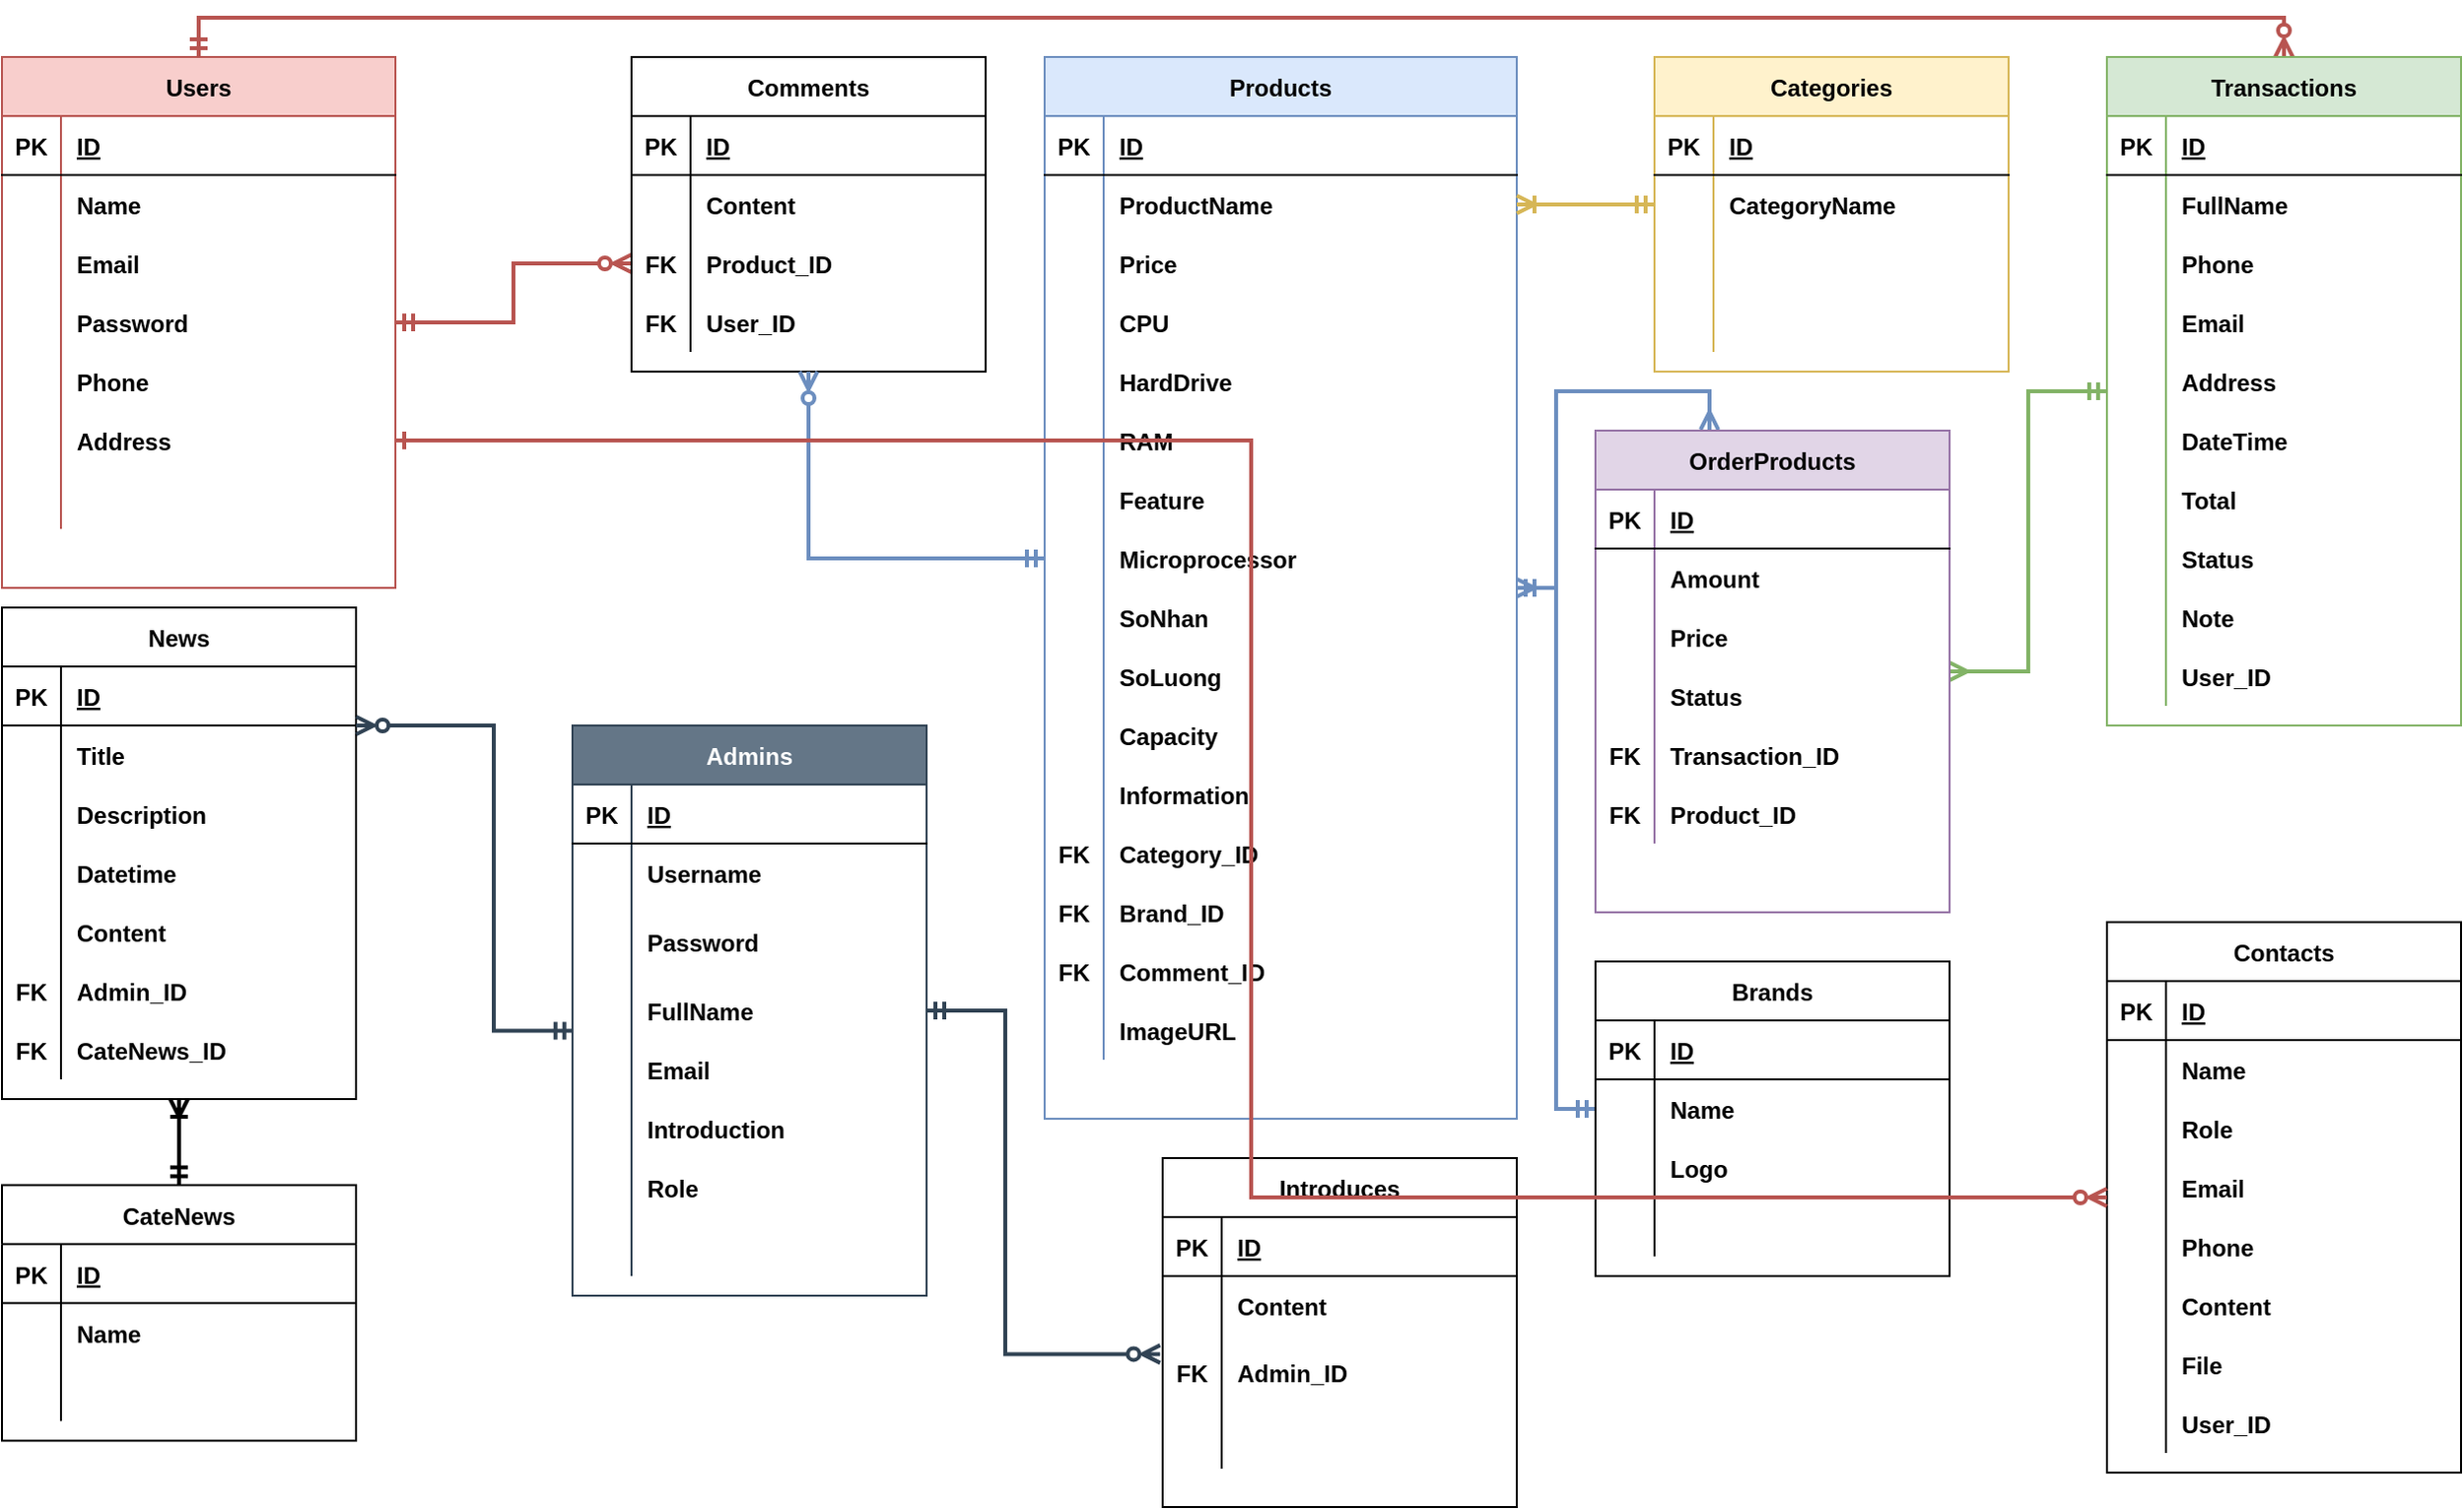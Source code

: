 <mxfile version="17.2.4" type="device"><diagram id="R2lEEEUBdFMjLlhIrx00" name="Page-1"><mxGraphModel dx="1888" dy="539" grid="1" gridSize="10" guides="1" tooltips="1" connect="1" arrows="1" fold="1" page="1" pageScale="1" pageWidth="850" pageHeight="1100" math="0" shadow="0" extFonts="Permanent Marker^https://fonts.googleapis.com/css?family=Permanent+Marker"><root><mxCell id="0"/><mxCell id="1" parent="0"/><mxCell id="ljmpk9mpmJT3NIikCpJq-1" value="Admins" style="shape=table;startSize=30;container=1;collapsible=1;childLayout=tableLayout;fixedRows=1;rowLines=0;fontStyle=1;align=center;resizeLast=1;fillColor=#647687;fontColor=#ffffff;strokeColor=#314354;" parent="1" vertex="1"><mxGeometry x="120" y="420" width="180" height="290" as="geometry"/></mxCell><mxCell id="ljmpk9mpmJT3NIikCpJq-2" value="" style="shape=tableRow;horizontal=0;startSize=0;swimlaneHead=0;swimlaneBody=0;fillColor=none;collapsible=0;dropTarget=0;points=[[0,0.5],[1,0.5]];portConstraint=eastwest;top=0;left=0;right=0;bottom=1;fontStyle=1" parent="ljmpk9mpmJT3NIikCpJq-1" vertex="1"><mxGeometry y="30" width="180" height="30" as="geometry"/></mxCell><mxCell id="ljmpk9mpmJT3NIikCpJq-3" value="PK" style="shape=partialRectangle;connectable=0;fillColor=none;top=0;left=0;bottom=0;right=0;fontStyle=1;overflow=hidden;" parent="ljmpk9mpmJT3NIikCpJq-2" vertex="1"><mxGeometry width="30" height="30" as="geometry"><mxRectangle width="30" height="30" as="alternateBounds"/></mxGeometry></mxCell><mxCell id="ljmpk9mpmJT3NIikCpJq-4" value="ID" style="shape=partialRectangle;connectable=0;fillColor=none;top=0;left=0;bottom=0;right=0;align=left;spacingLeft=6;fontStyle=5;overflow=hidden;" parent="ljmpk9mpmJT3NIikCpJq-2" vertex="1"><mxGeometry x="30" width="150" height="30" as="geometry"><mxRectangle width="150" height="30" as="alternateBounds"/></mxGeometry></mxCell><mxCell id="ljmpk9mpmJT3NIikCpJq-5" value="" style="shape=tableRow;horizontal=0;startSize=0;swimlaneHead=0;swimlaneBody=0;fillColor=none;collapsible=0;dropTarget=0;points=[[0,0.5],[1,0.5]];portConstraint=eastwest;top=0;left=0;right=0;bottom=0;fontStyle=1" parent="ljmpk9mpmJT3NIikCpJq-1" vertex="1"><mxGeometry y="60" width="180" height="30" as="geometry"/></mxCell><mxCell id="ljmpk9mpmJT3NIikCpJq-6" value="" style="shape=partialRectangle;connectable=0;fillColor=none;top=0;left=0;bottom=0;right=0;editable=1;overflow=hidden;fontStyle=1" parent="ljmpk9mpmJT3NIikCpJq-5" vertex="1"><mxGeometry width="30" height="30" as="geometry"><mxRectangle width="30" height="30" as="alternateBounds"/></mxGeometry></mxCell><mxCell id="ljmpk9mpmJT3NIikCpJq-7" value="Username" style="shape=partialRectangle;connectable=0;fillColor=none;top=0;left=0;bottom=0;right=0;align=left;spacingLeft=6;overflow=hidden;fontStyle=1" parent="ljmpk9mpmJT3NIikCpJq-5" vertex="1"><mxGeometry x="30" width="150" height="30" as="geometry"><mxRectangle width="150" height="30" as="alternateBounds"/></mxGeometry></mxCell><mxCell id="ljmpk9mpmJT3NIikCpJq-8" value="" style="shape=tableRow;horizontal=0;startSize=0;swimlaneHead=0;swimlaneBody=0;fillColor=none;collapsible=0;dropTarget=0;points=[[0,0.5],[1,0.5]];portConstraint=eastwest;top=0;left=0;right=0;bottom=0;fontStyle=1" parent="ljmpk9mpmJT3NIikCpJq-1" vertex="1"><mxGeometry y="90" width="180" height="40" as="geometry"/></mxCell><mxCell id="ljmpk9mpmJT3NIikCpJq-9" value="" style="shape=partialRectangle;connectable=0;fillColor=none;top=0;left=0;bottom=0;right=0;editable=1;overflow=hidden;fontStyle=1" parent="ljmpk9mpmJT3NIikCpJq-8" vertex="1"><mxGeometry width="30" height="40" as="geometry"><mxRectangle width="30" height="40" as="alternateBounds"/></mxGeometry></mxCell><mxCell id="ljmpk9mpmJT3NIikCpJq-10" value="Password" style="shape=partialRectangle;connectable=0;fillColor=none;top=0;left=0;bottom=0;right=0;align=left;spacingLeft=6;overflow=hidden;fontStyle=1" parent="ljmpk9mpmJT3NIikCpJq-8" vertex="1"><mxGeometry x="30" width="150" height="40" as="geometry"><mxRectangle width="150" height="40" as="alternateBounds"/></mxGeometry></mxCell><mxCell id="ljmpk9mpmJT3NIikCpJq-11" value="" style="shape=tableRow;horizontal=0;startSize=0;swimlaneHead=0;swimlaneBody=0;fillColor=none;collapsible=0;dropTarget=0;points=[[0,0.5],[1,0.5]];portConstraint=eastwest;top=0;left=0;right=0;bottom=0;fontStyle=1" parent="ljmpk9mpmJT3NIikCpJq-1" vertex="1"><mxGeometry y="130" width="180" height="30" as="geometry"/></mxCell><mxCell id="ljmpk9mpmJT3NIikCpJq-12" value="" style="shape=partialRectangle;connectable=0;fillColor=none;top=0;left=0;bottom=0;right=0;editable=1;overflow=hidden;fontStyle=1" parent="ljmpk9mpmJT3NIikCpJq-11" vertex="1"><mxGeometry width="30" height="30" as="geometry"><mxRectangle width="30" height="30" as="alternateBounds"/></mxGeometry></mxCell><mxCell id="ljmpk9mpmJT3NIikCpJq-13" value="FullName" style="shape=partialRectangle;connectable=0;fillColor=none;top=0;left=0;bottom=0;right=0;align=left;spacingLeft=6;overflow=hidden;fontStyle=1" parent="ljmpk9mpmJT3NIikCpJq-11" vertex="1"><mxGeometry x="30" width="150" height="30" as="geometry"><mxRectangle width="150" height="30" as="alternateBounds"/></mxGeometry></mxCell><mxCell id="NjF8VRII0DZuhhlB8qoF-24" value="" style="shape=tableRow;horizontal=0;startSize=0;swimlaneHead=0;swimlaneBody=0;fillColor=none;collapsible=0;dropTarget=0;points=[[0,0.5],[1,0.5]];portConstraint=eastwest;top=0;left=0;right=0;bottom=0;fontStyle=1" parent="ljmpk9mpmJT3NIikCpJq-1" vertex="1"><mxGeometry y="160" width="180" height="30" as="geometry"/></mxCell><mxCell id="NjF8VRII0DZuhhlB8qoF-25" value="" style="shape=partialRectangle;connectable=0;fillColor=none;top=0;left=0;bottom=0;right=0;editable=1;overflow=hidden;fontStyle=1" parent="NjF8VRII0DZuhhlB8qoF-24" vertex="1"><mxGeometry width="30" height="30" as="geometry"><mxRectangle width="30" height="30" as="alternateBounds"/></mxGeometry></mxCell><mxCell id="NjF8VRII0DZuhhlB8qoF-26" value="Email" style="shape=partialRectangle;connectable=0;fillColor=none;top=0;left=0;bottom=0;right=0;align=left;spacingLeft=6;overflow=hidden;fontStyle=1" parent="NjF8VRII0DZuhhlB8qoF-24" vertex="1"><mxGeometry x="30" width="150" height="30" as="geometry"><mxRectangle width="150" height="30" as="alternateBounds"/></mxGeometry></mxCell><mxCell id="NjF8VRII0DZuhhlB8qoF-27" value="" style="shape=tableRow;horizontal=0;startSize=0;swimlaneHead=0;swimlaneBody=0;fillColor=none;collapsible=0;dropTarget=0;points=[[0,0.5],[1,0.5]];portConstraint=eastwest;top=0;left=0;right=0;bottom=0;fontStyle=1" parent="ljmpk9mpmJT3NIikCpJq-1" vertex="1"><mxGeometry y="190" width="180" height="30" as="geometry"/></mxCell><mxCell id="NjF8VRII0DZuhhlB8qoF-28" value="" style="shape=partialRectangle;connectable=0;fillColor=none;top=0;left=0;bottom=0;right=0;editable=1;overflow=hidden;fontStyle=1" parent="NjF8VRII0DZuhhlB8qoF-27" vertex="1"><mxGeometry width="30" height="30" as="geometry"><mxRectangle width="30" height="30" as="alternateBounds"/></mxGeometry></mxCell><mxCell id="NjF8VRII0DZuhhlB8qoF-29" value="Introduction" style="shape=partialRectangle;connectable=0;fillColor=none;top=0;left=0;bottom=0;right=0;align=left;spacingLeft=6;overflow=hidden;fontStyle=1" parent="NjF8VRII0DZuhhlB8qoF-27" vertex="1"><mxGeometry x="30" width="150" height="30" as="geometry"><mxRectangle width="150" height="30" as="alternateBounds"/></mxGeometry></mxCell><mxCell id="NjF8VRII0DZuhhlB8qoF-79" value="" style="shape=tableRow;horizontal=0;startSize=0;swimlaneHead=0;swimlaneBody=0;fillColor=none;collapsible=0;dropTarget=0;points=[[0,0.5],[1,0.5]];portConstraint=eastwest;top=0;left=0;right=0;bottom=0;fontStyle=1" parent="ljmpk9mpmJT3NIikCpJq-1" vertex="1"><mxGeometry y="220" width="180" height="30" as="geometry"/></mxCell><mxCell id="NjF8VRII0DZuhhlB8qoF-80" value="" style="shape=partialRectangle;connectable=0;fillColor=none;top=0;left=0;bottom=0;right=0;editable=1;overflow=hidden;fontStyle=1" parent="NjF8VRII0DZuhhlB8qoF-79" vertex="1"><mxGeometry width="30" height="30" as="geometry"><mxRectangle width="30" height="30" as="alternateBounds"/></mxGeometry></mxCell><mxCell id="NjF8VRII0DZuhhlB8qoF-81" value="Role" style="shape=partialRectangle;connectable=0;fillColor=none;top=0;left=0;bottom=0;right=0;align=left;spacingLeft=6;overflow=hidden;fontStyle=1" parent="NjF8VRII0DZuhhlB8qoF-79" vertex="1"><mxGeometry x="30" width="150" height="30" as="geometry"><mxRectangle width="150" height="30" as="alternateBounds"/></mxGeometry></mxCell><mxCell id="NjF8VRII0DZuhhlB8qoF-82" value="" style="shape=tableRow;horizontal=0;startSize=0;swimlaneHead=0;swimlaneBody=0;fillColor=none;collapsible=0;dropTarget=0;points=[[0,0.5],[1,0.5]];portConstraint=eastwest;top=0;left=0;right=0;bottom=0;fontStyle=1" parent="ljmpk9mpmJT3NIikCpJq-1" vertex="1"><mxGeometry y="250" width="180" height="30" as="geometry"/></mxCell><mxCell id="NjF8VRII0DZuhhlB8qoF-83" value="" style="shape=partialRectangle;connectable=0;fillColor=none;top=0;left=0;bottom=0;right=0;editable=1;overflow=hidden;fontStyle=1" parent="NjF8VRII0DZuhhlB8qoF-82" vertex="1"><mxGeometry width="30" height="30" as="geometry"><mxRectangle width="30" height="30" as="alternateBounds"/></mxGeometry></mxCell><mxCell id="NjF8VRII0DZuhhlB8qoF-84" value="" style="shape=partialRectangle;connectable=0;fillColor=none;top=0;left=0;bottom=0;right=0;align=left;spacingLeft=6;overflow=hidden;fontStyle=1" parent="NjF8VRII0DZuhhlB8qoF-82" vertex="1"><mxGeometry x="30" width="150" height="30" as="geometry"><mxRectangle width="150" height="30" as="alternateBounds"/></mxGeometry></mxCell><mxCell id="NjF8VRII0DZuhhlB8qoF-270" style="edgeStyle=orthogonalEdgeStyle;rounded=0;jumpSize=30;orthogonalLoop=1;jettySize=auto;html=1;entryX=0;entryY=0.5;entryDx=0;entryDy=0;startArrow=ERmandOne;startFill=0;endArrow=ERzeroToMany;endFill=0;strokeWidth=2;fillColor=#f8cecc;strokeColor=#b85450;fontStyle=1" parent="1" source="ljmpk9mpmJT3NIikCpJq-30" target="NjF8VRII0DZuhhlB8qoF-263" edge="1"><mxGeometry relative="1" as="geometry"/></mxCell><mxCell id="dTDS7ghtQ4meT9DX-MY3-4" style="edgeStyle=orthogonalEdgeStyle;rounded=0;orthogonalLoop=1;jettySize=auto;html=1;exitX=0.5;exitY=0;exitDx=0;exitDy=0;entryX=0.5;entryY=0;entryDx=0;entryDy=0;startArrow=ERmandOne;startFill=0;endArrow=ERzeroToMany;endFill=0;fillColor=#f8cecc;strokeColor=#b85450;jumpSize=6;strokeWidth=2;" parent="1" source="ljmpk9mpmJT3NIikCpJq-30" target="NjF8VRII0DZuhhlB8qoF-165" edge="1"><mxGeometry relative="1" as="geometry"><mxPoint x="100" y="40" as="targetPoint"/></mxGeometry></mxCell><mxCell id="ljmpk9mpmJT3NIikCpJq-30" value="Users" style="shape=table;startSize=30;container=1;collapsible=1;childLayout=tableLayout;fixedRows=1;rowLines=0;fontStyle=1;align=center;resizeLast=1;fillColor=#f8cecc;strokeColor=#b85450;" parent="1" vertex="1"><mxGeometry x="-170" y="80" width="200" height="270" as="geometry"/></mxCell><mxCell id="ljmpk9mpmJT3NIikCpJq-31" value="" style="shape=tableRow;horizontal=0;startSize=0;swimlaneHead=0;swimlaneBody=0;fillColor=none;collapsible=0;dropTarget=0;points=[[0,0.5],[1,0.5]];portConstraint=eastwest;top=0;left=0;right=0;bottom=1;fontStyle=1" parent="ljmpk9mpmJT3NIikCpJq-30" vertex="1"><mxGeometry y="30" width="200" height="30" as="geometry"/></mxCell><mxCell id="ljmpk9mpmJT3NIikCpJq-32" value="PK" style="shape=partialRectangle;connectable=0;fillColor=none;top=0;left=0;bottom=0;right=0;fontStyle=1;overflow=hidden;" parent="ljmpk9mpmJT3NIikCpJq-31" vertex="1"><mxGeometry width="30" height="30" as="geometry"><mxRectangle width="30" height="30" as="alternateBounds"/></mxGeometry></mxCell><mxCell id="ljmpk9mpmJT3NIikCpJq-33" value="ID" style="shape=partialRectangle;connectable=0;fillColor=none;top=0;left=0;bottom=0;right=0;align=left;spacingLeft=6;fontStyle=5;overflow=hidden;" parent="ljmpk9mpmJT3NIikCpJq-31" vertex="1"><mxGeometry x="30" width="170" height="30" as="geometry"><mxRectangle width="170" height="30" as="alternateBounds"/></mxGeometry></mxCell><mxCell id="ljmpk9mpmJT3NIikCpJq-34" value="" style="shape=tableRow;horizontal=0;startSize=0;swimlaneHead=0;swimlaneBody=0;fillColor=none;collapsible=0;dropTarget=0;points=[[0,0.5],[1,0.5]];portConstraint=eastwest;top=0;left=0;right=0;bottom=0;fontStyle=1" parent="ljmpk9mpmJT3NIikCpJq-30" vertex="1"><mxGeometry y="60" width="200" height="30" as="geometry"/></mxCell><mxCell id="ljmpk9mpmJT3NIikCpJq-35" value="" style="shape=partialRectangle;connectable=0;fillColor=none;top=0;left=0;bottom=0;right=0;editable=1;overflow=hidden;fontStyle=1" parent="ljmpk9mpmJT3NIikCpJq-34" vertex="1"><mxGeometry width="30" height="30" as="geometry"><mxRectangle width="30" height="30" as="alternateBounds"/></mxGeometry></mxCell><mxCell id="ljmpk9mpmJT3NIikCpJq-36" value="Name" style="shape=partialRectangle;connectable=0;fillColor=none;top=0;left=0;bottom=0;right=0;align=left;spacingLeft=6;overflow=hidden;fontStyle=1" parent="ljmpk9mpmJT3NIikCpJq-34" vertex="1"><mxGeometry x="30" width="170" height="30" as="geometry"><mxRectangle width="170" height="30" as="alternateBounds"/></mxGeometry></mxCell><mxCell id="ljmpk9mpmJT3NIikCpJq-37" value="" style="shape=tableRow;horizontal=0;startSize=0;swimlaneHead=0;swimlaneBody=0;fillColor=none;collapsible=0;dropTarget=0;points=[[0,0.5],[1,0.5]];portConstraint=eastwest;top=0;left=0;right=0;bottom=0;fontStyle=1" parent="ljmpk9mpmJT3NIikCpJq-30" vertex="1"><mxGeometry y="90" width="200" height="30" as="geometry"/></mxCell><mxCell id="ljmpk9mpmJT3NIikCpJq-38" value="" style="shape=partialRectangle;connectable=0;fillColor=none;top=0;left=0;bottom=0;right=0;editable=1;overflow=hidden;fontStyle=1" parent="ljmpk9mpmJT3NIikCpJq-37" vertex="1"><mxGeometry width="30" height="30" as="geometry"><mxRectangle width="30" height="30" as="alternateBounds"/></mxGeometry></mxCell><mxCell id="ljmpk9mpmJT3NIikCpJq-39" value="Email" style="shape=partialRectangle;connectable=0;fillColor=none;top=0;left=0;bottom=0;right=0;align=left;spacingLeft=6;overflow=hidden;fontStyle=1" parent="ljmpk9mpmJT3NIikCpJq-37" vertex="1"><mxGeometry x="30" width="170" height="30" as="geometry"><mxRectangle width="170" height="30" as="alternateBounds"/></mxGeometry></mxCell><mxCell id="ljmpk9mpmJT3NIikCpJq-40" value="" style="shape=tableRow;horizontal=0;startSize=0;swimlaneHead=0;swimlaneBody=0;fillColor=none;collapsible=0;dropTarget=0;points=[[0,0.5],[1,0.5]];portConstraint=eastwest;top=0;left=0;right=0;bottom=0;fontStyle=1" parent="ljmpk9mpmJT3NIikCpJq-30" vertex="1"><mxGeometry y="120" width="200" height="30" as="geometry"/></mxCell><mxCell id="ljmpk9mpmJT3NIikCpJq-41" value="" style="shape=partialRectangle;connectable=0;fillColor=none;top=0;left=0;bottom=0;right=0;editable=1;overflow=hidden;fontStyle=1" parent="ljmpk9mpmJT3NIikCpJq-40" vertex="1"><mxGeometry width="30" height="30" as="geometry"><mxRectangle width="30" height="30" as="alternateBounds"/></mxGeometry></mxCell><mxCell id="ljmpk9mpmJT3NIikCpJq-42" value="Password" style="shape=partialRectangle;connectable=0;fillColor=none;top=0;left=0;bottom=0;right=0;align=left;spacingLeft=6;overflow=hidden;fontStyle=1" parent="ljmpk9mpmJT3NIikCpJq-40" vertex="1"><mxGeometry x="30" width="170" height="30" as="geometry"><mxRectangle width="170" height="30" as="alternateBounds"/></mxGeometry></mxCell><mxCell id="ljmpk9mpmJT3NIikCpJq-57" value="" style="shape=tableRow;horizontal=0;startSize=0;swimlaneHead=0;swimlaneBody=0;fillColor=none;collapsible=0;dropTarget=0;points=[[0,0.5],[1,0.5]];portConstraint=eastwest;top=0;left=0;right=0;bottom=0;fontStyle=1" parent="ljmpk9mpmJT3NIikCpJq-30" vertex="1"><mxGeometry y="150" width="200" height="30" as="geometry"/></mxCell><mxCell id="ljmpk9mpmJT3NIikCpJq-58" value="" style="shape=partialRectangle;connectable=0;fillColor=none;top=0;left=0;bottom=0;right=0;editable=1;overflow=hidden;fontStyle=1" parent="ljmpk9mpmJT3NIikCpJq-57" vertex="1"><mxGeometry width="30" height="30" as="geometry"><mxRectangle width="30" height="30" as="alternateBounds"/></mxGeometry></mxCell><mxCell id="ljmpk9mpmJT3NIikCpJq-59" value="Phone" style="shape=partialRectangle;connectable=0;fillColor=none;top=0;left=0;bottom=0;right=0;align=left;spacingLeft=6;overflow=hidden;fontStyle=1" parent="ljmpk9mpmJT3NIikCpJq-57" vertex="1"><mxGeometry x="30" width="170" height="30" as="geometry"><mxRectangle width="170" height="30" as="alternateBounds"/></mxGeometry></mxCell><mxCell id="ljmpk9mpmJT3NIikCpJq-60" value="" style="shape=tableRow;horizontal=0;startSize=0;swimlaneHead=0;swimlaneBody=0;fillColor=none;collapsible=0;dropTarget=0;points=[[0,0.5],[1,0.5]];portConstraint=eastwest;top=0;left=0;right=0;bottom=0;fontStyle=1" parent="ljmpk9mpmJT3NIikCpJq-30" vertex="1"><mxGeometry y="180" width="200" height="30" as="geometry"/></mxCell><mxCell id="ljmpk9mpmJT3NIikCpJq-61" value="" style="shape=partialRectangle;connectable=0;fillColor=none;top=0;left=0;bottom=0;right=0;editable=1;overflow=hidden;fontStyle=1" parent="ljmpk9mpmJT3NIikCpJq-60" vertex="1"><mxGeometry width="30" height="30" as="geometry"><mxRectangle width="30" height="30" as="alternateBounds"/></mxGeometry></mxCell><mxCell id="ljmpk9mpmJT3NIikCpJq-62" value="Address" style="shape=partialRectangle;connectable=0;fillColor=none;top=0;left=0;bottom=0;right=0;align=left;spacingLeft=6;overflow=hidden;fontStyle=1" parent="ljmpk9mpmJT3NIikCpJq-60" vertex="1"><mxGeometry x="30" width="170" height="30" as="geometry"><mxRectangle width="170" height="30" as="alternateBounds"/></mxGeometry></mxCell><mxCell id="dTDS7ghtQ4meT9DX-MY3-1" value="" style="shape=tableRow;horizontal=0;startSize=0;swimlaneHead=0;swimlaneBody=0;fillColor=none;collapsible=0;dropTarget=0;points=[[0,0.5],[1,0.5]];portConstraint=eastwest;top=0;left=0;right=0;bottom=0;fontStyle=1" parent="ljmpk9mpmJT3NIikCpJq-30" vertex="1"><mxGeometry y="210" width="200" height="30" as="geometry"/></mxCell><mxCell id="dTDS7ghtQ4meT9DX-MY3-2" value="" style="shape=partialRectangle;connectable=0;fillColor=none;top=0;left=0;bottom=0;right=0;editable=1;overflow=hidden;fontStyle=1" parent="dTDS7ghtQ4meT9DX-MY3-1" vertex="1"><mxGeometry width="30" height="30" as="geometry"><mxRectangle width="30" height="30" as="alternateBounds"/></mxGeometry></mxCell><mxCell id="dTDS7ghtQ4meT9DX-MY3-3" value="" style="shape=partialRectangle;connectable=0;fillColor=none;top=0;left=0;bottom=0;right=0;align=left;spacingLeft=6;overflow=hidden;fontStyle=1" parent="dTDS7ghtQ4meT9DX-MY3-1" vertex="1"><mxGeometry x="30" width="170" height="30" as="geometry"><mxRectangle width="170" height="30" as="alternateBounds"/></mxGeometry></mxCell><mxCell id="NjF8VRII0DZuhhlB8qoF-242" style="edgeStyle=orthogonalEdgeStyle;orthogonalLoop=1;jettySize=auto;html=1;entryX=0.322;entryY=-0.002;entryDx=0;entryDy=0;entryPerimeter=0;startArrow=ERmandOne;startFill=0;endArrow=ERmany;endFill=0;fillColor=#dae8fc;strokeColor=#6c8ebf;rounded=0;spacing=2;strokeWidth=2;fontStyle=1" parent="1" source="ljmpk9mpmJT3NIikCpJq-79" target="NjF8VRII0DZuhhlB8qoF-191" edge="1"><mxGeometry relative="1" as="geometry"/></mxCell><mxCell id="NjF8VRII0DZuhhlB8qoF-286" style="edgeStyle=orthogonalEdgeStyle;rounded=0;jumpSize=30;orthogonalLoop=1;jettySize=auto;html=1;entryX=0;entryY=0.5;entryDx=0;entryDy=0;startArrow=ERoneToMany;startFill=0;endArrow=ERmandOne;endFill=0;strokeWidth=2;fillColor=#dae8fc;strokeColor=#6c8ebf;fontStyle=1" parent="1" source="ljmpk9mpmJT3NIikCpJq-79" target="NjF8VRII0DZuhhlB8qoF-277" edge="1"><mxGeometry relative="1" as="geometry"/></mxCell><mxCell id="ljmpk9mpmJT3NIikCpJq-79" value="Products" style="shape=table;startSize=30;container=1;collapsible=1;childLayout=tableLayout;fixedRows=1;rowLines=0;fontStyle=1;align=center;resizeLast=1;fillColor=#dae8fc;strokeColor=#6c8ebf;" parent="1" vertex="1"><mxGeometry x="360" y="80" width="240" height="540" as="geometry"/></mxCell><mxCell id="ljmpk9mpmJT3NIikCpJq-80" value="" style="shape=tableRow;horizontal=0;startSize=0;swimlaneHead=0;swimlaneBody=0;fillColor=none;collapsible=0;dropTarget=0;points=[[0,0.5],[1,0.5]];portConstraint=eastwest;top=0;left=0;right=0;bottom=1;fontStyle=1" parent="ljmpk9mpmJT3NIikCpJq-79" vertex="1"><mxGeometry y="30" width="240" height="30" as="geometry"/></mxCell><mxCell id="ljmpk9mpmJT3NIikCpJq-81" value="PK" style="shape=partialRectangle;connectable=0;fillColor=none;top=0;left=0;bottom=0;right=0;fontStyle=1;overflow=hidden;" parent="ljmpk9mpmJT3NIikCpJq-80" vertex="1"><mxGeometry width="30" height="30" as="geometry"><mxRectangle width="30" height="30" as="alternateBounds"/></mxGeometry></mxCell><mxCell id="ljmpk9mpmJT3NIikCpJq-82" value="ID" style="shape=partialRectangle;connectable=0;fillColor=none;top=0;left=0;bottom=0;right=0;align=left;spacingLeft=6;fontStyle=5;overflow=hidden;" parent="ljmpk9mpmJT3NIikCpJq-80" vertex="1"><mxGeometry x="30" width="210" height="30" as="geometry"><mxRectangle width="210" height="30" as="alternateBounds"/></mxGeometry></mxCell><mxCell id="ljmpk9mpmJT3NIikCpJq-83" value="" style="shape=tableRow;horizontal=0;startSize=0;swimlaneHead=0;swimlaneBody=0;fillColor=none;collapsible=0;dropTarget=0;points=[[0,0.5],[1,0.5]];portConstraint=eastwest;top=0;left=0;right=0;bottom=0;fontStyle=1" parent="ljmpk9mpmJT3NIikCpJq-79" vertex="1"><mxGeometry y="60" width="240" height="30" as="geometry"/></mxCell><mxCell id="ljmpk9mpmJT3NIikCpJq-84" value="" style="shape=partialRectangle;connectable=0;fillColor=none;top=0;left=0;bottom=0;right=0;editable=1;overflow=hidden;fontStyle=1" parent="ljmpk9mpmJT3NIikCpJq-83" vertex="1"><mxGeometry width="30" height="30" as="geometry"><mxRectangle width="30" height="30" as="alternateBounds"/></mxGeometry></mxCell><mxCell id="ljmpk9mpmJT3NIikCpJq-85" value="ProductName" style="shape=partialRectangle;connectable=0;fillColor=none;top=0;left=0;bottom=0;right=0;align=left;spacingLeft=6;overflow=hidden;fontStyle=1" parent="ljmpk9mpmJT3NIikCpJq-83" vertex="1"><mxGeometry x="30" width="210" height="30" as="geometry"><mxRectangle width="210" height="30" as="alternateBounds"/></mxGeometry></mxCell><mxCell id="ljmpk9mpmJT3NIikCpJq-86" value="" style="shape=tableRow;horizontal=0;startSize=0;swimlaneHead=0;swimlaneBody=0;fillColor=none;collapsible=0;dropTarget=0;points=[[0,0.5],[1,0.5]];portConstraint=eastwest;top=0;left=0;right=0;bottom=0;fontStyle=1" parent="ljmpk9mpmJT3NIikCpJq-79" vertex="1"><mxGeometry y="90" width="240" height="30" as="geometry"/></mxCell><mxCell id="ljmpk9mpmJT3NIikCpJq-87" value="" style="shape=partialRectangle;connectable=0;fillColor=none;top=0;left=0;bottom=0;right=0;editable=1;overflow=hidden;fontStyle=1" parent="ljmpk9mpmJT3NIikCpJq-86" vertex="1"><mxGeometry width="30" height="30" as="geometry"><mxRectangle width="30" height="30" as="alternateBounds"/></mxGeometry></mxCell><mxCell id="ljmpk9mpmJT3NIikCpJq-88" value="Price" style="shape=partialRectangle;connectable=0;fillColor=none;top=0;left=0;bottom=0;right=0;align=left;spacingLeft=6;overflow=hidden;fontStyle=1" parent="ljmpk9mpmJT3NIikCpJq-86" vertex="1"><mxGeometry x="30" width="210" height="30" as="geometry"><mxRectangle width="210" height="30" as="alternateBounds"/></mxGeometry></mxCell><mxCell id="ljmpk9mpmJT3NIikCpJq-89" value="" style="shape=tableRow;horizontal=0;startSize=0;swimlaneHead=0;swimlaneBody=0;fillColor=none;collapsible=0;dropTarget=0;points=[[0,0.5],[1,0.5]];portConstraint=eastwest;top=0;left=0;right=0;bottom=0;fontStyle=1" parent="ljmpk9mpmJT3NIikCpJq-79" vertex="1"><mxGeometry y="120" width="240" height="30" as="geometry"/></mxCell><mxCell id="ljmpk9mpmJT3NIikCpJq-90" value="" style="shape=partialRectangle;connectable=0;fillColor=none;top=0;left=0;bottom=0;right=0;editable=1;overflow=hidden;fontStyle=1" parent="ljmpk9mpmJT3NIikCpJq-89" vertex="1"><mxGeometry width="30" height="30" as="geometry"><mxRectangle width="30" height="30" as="alternateBounds"/></mxGeometry></mxCell><mxCell id="ljmpk9mpmJT3NIikCpJq-91" value="CPU" style="shape=partialRectangle;connectable=0;fillColor=none;top=0;left=0;bottom=0;right=0;align=left;spacingLeft=6;overflow=hidden;fontStyle=1" parent="ljmpk9mpmJT3NIikCpJq-89" vertex="1"><mxGeometry x="30" width="210" height="30" as="geometry"><mxRectangle width="210" height="30" as="alternateBounds"/></mxGeometry></mxCell><mxCell id="ljmpk9mpmJT3NIikCpJq-92" value="" style="shape=tableRow;horizontal=0;startSize=0;swimlaneHead=0;swimlaneBody=0;fillColor=none;collapsible=0;dropTarget=0;points=[[0,0.5],[1,0.5]];portConstraint=eastwest;top=0;left=0;right=0;bottom=0;fontStyle=1" parent="ljmpk9mpmJT3NIikCpJq-79" vertex="1"><mxGeometry y="150" width="240" height="30" as="geometry"/></mxCell><mxCell id="ljmpk9mpmJT3NIikCpJq-93" value="" style="shape=partialRectangle;connectable=0;fillColor=none;top=0;left=0;bottom=0;right=0;editable=1;overflow=hidden;fontStyle=1" parent="ljmpk9mpmJT3NIikCpJq-92" vertex="1"><mxGeometry width="30" height="30" as="geometry"><mxRectangle width="30" height="30" as="alternateBounds"/></mxGeometry></mxCell><mxCell id="ljmpk9mpmJT3NIikCpJq-94" value="HardDrive" style="shape=partialRectangle;connectable=0;fillColor=none;top=0;left=0;bottom=0;right=0;align=left;spacingLeft=6;overflow=hidden;fontStyle=1" parent="ljmpk9mpmJT3NIikCpJq-92" vertex="1"><mxGeometry x="30" width="210" height="30" as="geometry"><mxRectangle width="210" height="30" as="alternateBounds"/></mxGeometry></mxCell><mxCell id="ljmpk9mpmJT3NIikCpJq-95" value="" style="shape=tableRow;horizontal=0;startSize=0;swimlaneHead=0;swimlaneBody=0;fillColor=none;collapsible=0;dropTarget=0;points=[[0,0.5],[1,0.5]];portConstraint=eastwest;top=0;left=0;right=0;bottom=0;fontStyle=1" parent="ljmpk9mpmJT3NIikCpJq-79" vertex="1"><mxGeometry y="180" width="240" height="30" as="geometry"/></mxCell><mxCell id="ljmpk9mpmJT3NIikCpJq-96" value="" style="shape=partialRectangle;connectable=0;fillColor=none;top=0;left=0;bottom=0;right=0;editable=1;overflow=hidden;fontStyle=1" parent="ljmpk9mpmJT3NIikCpJq-95" vertex="1"><mxGeometry width="30" height="30" as="geometry"><mxRectangle width="30" height="30" as="alternateBounds"/></mxGeometry></mxCell><mxCell id="ljmpk9mpmJT3NIikCpJq-97" value="RAM" style="shape=partialRectangle;connectable=0;fillColor=none;top=0;left=0;bottom=0;right=0;align=left;spacingLeft=6;overflow=hidden;fontStyle=1" parent="ljmpk9mpmJT3NIikCpJq-95" vertex="1"><mxGeometry x="30" width="210" height="30" as="geometry"><mxRectangle width="210" height="30" as="alternateBounds"/></mxGeometry></mxCell><mxCell id="ljmpk9mpmJT3NIikCpJq-98" value="" style="shape=tableRow;horizontal=0;startSize=0;swimlaneHead=0;swimlaneBody=0;fillColor=none;collapsible=0;dropTarget=0;points=[[0,0.5],[1,0.5]];portConstraint=eastwest;top=0;left=0;right=0;bottom=0;fontStyle=1" parent="ljmpk9mpmJT3NIikCpJq-79" vertex="1"><mxGeometry y="210" width="240" height="30" as="geometry"/></mxCell><mxCell id="ljmpk9mpmJT3NIikCpJq-99" value="" style="shape=partialRectangle;connectable=0;fillColor=none;top=0;left=0;bottom=0;right=0;editable=1;overflow=hidden;fontStyle=1" parent="ljmpk9mpmJT3NIikCpJq-98" vertex="1"><mxGeometry width="30" height="30" as="geometry"><mxRectangle width="30" height="30" as="alternateBounds"/></mxGeometry></mxCell><mxCell id="ljmpk9mpmJT3NIikCpJq-100" value="Feature" style="shape=partialRectangle;connectable=0;fillColor=none;top=0;left=0;bottom=0;right=0;align=left;spacingLeft=6;overflow=hidden;fontStyle=1" parent="ljmpk9mpmJT3NIikCpJq-98" vertex="1"><mxGeometry x="30" width="210" height="30" as="geometry"><mxRectangle width="210" height="30" as="alternateBounds"/></mxGeometry></mxCell><mxCell id="ljmpk9mpmJT3NIikCpJq-101" value="" style="shape=tableRow;horizontal=0;startSize=0;swimlaneHead=0;swimlaneBody=0;fillColor=none;collapsible=0;dropTarget=0;points=[[0,0.5],[1,0.5]];portConstraint=eastwest;top=0;left=0;right=0;bottom=0;fontStyle=1" parent="ljmpk9mpmJT3NIikCpJq-79" vertex="1"><mxGeometry y="240" width="240" height="30" as="geometry"/></mxCell><mxCell id="ljmpk9mpmJT3NIikCpJq-102" value="" style="shape=partialRectangle;connectable=0;fillColor=none;top=0;left=0;bottom=0;right=0;editable=1;overflow=hidden;fontStyle=1" parent="ljmpk9mpmJT3NIikCpJq-101" vertex="1"><mxGeometry width="30" height="30" as="geometry"><mxRectangle width="30" height="30" as="alternateBounds"/></mxGeometry></mxCell><mxCell id="ljmpk9mpmJT3NIikCpJq-103" value="Microprocessor" style="shape=partialRectangle;connectable=0;fillColor=none;top=0;left=0;bottom=0;right=0;align=left;spacingLeft=6;overflow=hidden;fontStyle=1" parent="ljmpk9mpmJT3NIikCpJq-101" vertex="1"><mxGeometry x="30" width="210" height="30" as="geometry"><mxRectangle width="210" height="30" as="alternateBounds"/></mxGeometry></mxCell><mxCell id="ljmpk9mpmJT3NIikCpJq-104" value="" style="shape=tableRow;horizontal=0;startSize=0;swimlaneHead=0;swimlaneBody=0;fillColor=none;collapsible=0;dropTarget=0;points=[[0,0.5],[1,0.5]];portConstraint=eastwest;top=0;left=0;right=0;bottom=0;fontStyle=1" parent="ljmpk9mpmJT3NIikCpJq-79" vertex="1"><mxGeometry y="270" width="240" height="30" as="geometry"/></mxCell><mxCell id="ljmpk9mpmJT3NIikCpJq-105" value="" style="shape=partialRectangle;connectable=0;fillColor=none;top=0;left=0;bottom=0;right=0;editable=1;overflow=hidden;fontStyle=1" parent="ljmpk9mpmJT3NIikCpJq-104" vertex="1"><mxGeometry width="30" height="30" as="geometry"><mxRectangle width="30" height="30" as="alternateBounds"/></mxGeometry></mxCell><mxCell id="ljmpk9mpmJT3NIikCpJq-106" value="SoNhan" style="shape=partialRectangle;connectable=0;fillColor=none;top=0;left=0;bottom=0;right=0;align=left;spacingLeft=6;overflow=hidden;fontStyle=1" parent="ljmpk9mpmJT3NIikCpJq-104" vertex="1"><mxGeometry x="30" width="210" height="30" as="geometry"><mxRectangle width="210" height="30" as="alternateBounds"/></mxGeometry></mxCell><mxCell id="ljmpk9mpmJT3NIikCpJq-107" value="" style="shape=tableRow;horizontal=0;startSize=0;swimlaneHead=0;swimlaneBody=0;fillColor=none;collapsible=0;dropTarget=0;points=[[0,0.5],[1,0.5]];portConstraint=eastwest;top=0;left=0;right=0;bottom=0;fontStyle=1" parent="ljmpk9mpmJT3NIikCpJq-79" vertex="1"><mxGeometry y="300" width="240" height="30" as="geometry"/></mxCell><mxCell id="ljmpk9mpmJT3NIikCpJq-108" value="" style="shape=partialRectangle;connectable=0;fillColor=none;top=0;left=0;bottom=0;right=0;editable=1;overflow=hidden;fontStyle=1" parent="ljmpk9mpmJT3NIikCpJq-107" vertex="1"><mxGeometry width="30" height="30" as="geometry"><mxRectangle width="30" height="30" as="alternateBounds"/></mxGeometry></mxCell><mxCell id="ljmpk9mpmJT3NIikCpJq-109" value="SoLuong" style="shape=partialRectangle;connectable=0;fillColor=none;top=0;left=0;bottom=0;right=0;align=left;spacingLeft=6;overflow=hidden;fontStyle=1" parent="ljmpk9mpmJT3NIikCpJq-107" vertex="1"><mxGeometry x="30" width="210" height="30" as="geometry"><mxRectangle width="210" height="30" as="alternateBounds"/></mxGeometry></mxCell><mxCell id="ljmpk9mpmJT3NIikCpJq-110" value="" style="shape=tableRow;horizontal=0;startSize=0;swimlaneHead=0;swimlaneBody=0;fillColor=none;collapsible=0;dropTarget=0;points=[[0,0.5],[1,0.5]];portConstraint=eastwest;top=0;left=0;right=0;bottom=0;fontStyle=1" parent="ljmpk9mpmJT3NIikCpJq-79" vertex="1"><mxGeometry y="330" width="240" height="30" as="geometry"/></mxCell><mxCell id="ljmpk9mpmJT3NIikCpJq-111" value="" style="shape=partialRectangle;connectable=0;fillColor=none;top=0;left=0;bottom=0;right=0;editable=1;overflow=hidden;fontStyle=1" parent="ljmpk9mpmJT3NIikCpJq-110" vertex="1"><mxGeometry width="30" height="30" as="geometry"><mxRectangle width="30" height="30" as="alternateBounds"/></mxGeometry></mxCell><mxCell id="ljmpk9mpmJT3NIikCpJq-112" value="Capacity" style="shape=partialRectangle;connectable=0;fillColor=none;top=0;left=0;bottom=0;right=0;align=left;spacingLeft=6;overflow=hidden;fontStyle=1" parent="ljmpk9mpmJT3NIikCpJq-110" vertex="1"><mxGeometry x="30" width="210" height="30" as="geometry"><mxRectangle width="210" height="30" as="alternateBounds"/></mxGeometry></mxCell><mxCell id="ljmpk9mpmJT3NIikCpJq-113" value="" style="shape=tableRow;horizontal=0;startSize=0;swimlaneHead=0;swimlaneBody=0;fillColor=none;collapsible=0;dropTarget=0;points=[[0,0.5],[1,0.5]];portConstraint=eastwest;top=0;left=0;right=0;bottom=0;fontStyle=1" parent="ljmpk9mpmJT3NIikCpJq-79" vertex="1"><mxGeometry y="360" width="240" height="30" as="geometry"/></mxCell><mxCell id="ljmpk9mpmJT3NIikCpJq-114" value="" style="shape=partialRectangle;connectable=0;fillColor=none;top=0;left=0;bottom=0;right=0;editable=1;overflow=hidden;fontStyle=1" parent="ljmpk9mpmJT3NIikCpJq-113" vertex="1"><mxGeometry width="30" height="30" as="geometry"><mxRectangle width="30" height="30" as="alternateBounds"/></mxGeometry></mxCell><mxCell id="ljmpk9mpmJT3NIikCpJq-115" value="Information" style="shape=partialRectangle;connectable=0;fillColor=none;top=0;left=0;bottom=0;right=0;align=left;spacingLeft=6;overflow=hidden;fontStyle=1" parent="ljmpk9mpmJT3NIikCpJq-113" vertex="1"><mxGeometry x="30" width="210" height="30" as="geometry"><mxRectangle width="210" height="30" as="alternateBounds"/></mxGeometry></mxCell><mxCell id="ljmpk9mpmJT3NIikCpJq-116" value="" style="shape=tableRow;horizontal=0;startSize=0;swimlaneHead=0;swimlaneBody=0;fillColor=none;collapsible=0;dropTarget=0;points=[[0,0.5],[1,0.5]];portConstraint=eastwest;top=0;left=0;right=0;bottom=0;fontStyle=1" parent="ljmpk9mpmJT3NIikCpJq-79" vertex="1"><mxGeometry y="390" width="240" height="30" as="geometry"/></mxCell><mxCell id="ljmpk9mpmJT3NIikCpJq-117" value="FK" style="shape=partialRectangle;connectable=0;fillColor=none;top=0;left=0;bottom=0;right=0;editable=1;overflow=hidden;fontStyle=1" parent="ljmpk9mpmJT3NIikCpJq-116" vertex="1"><mxGeometry width="30" height="30" as="geometry"><mxRectangle width="30" height="30" as="alternateBounds"/></mxGeometry></mxCell><mxCell id="ljmpk9mpmJT3NIikCpJq-118" value="Category_ID" style="shape=partialRectangle;connectable=0;fillColor=none;top=0;left=0;bottom=0;right=0;align=left;spacingLeft=6;overflow=hidden;fontStyle=1" parent="ljmpk9mpmJT3NIikCpJq-116" vertex="1"><mxGeometry x="30" width="210" height="30" as="geometry"><mxRectangle width="210" height="30" as="alternateBounds"/></mxGeometry></mxCell><mxCell id="ljmpk9mpmJT3NIikCpJq-119" value="" style="shape=tableRow;horizontal=0;startSize=0;swimlaneHead=0;swimlaneBody=0;fillColor=none;collapsible=0;dropTarget=0;points=[[0,0.5],[1,0.5]];portConstraint=eastwest;top=0;left=0;right=0;bottom=0;fontStyle=1" parent="ljmpk9mpmJT3NIikCpJq-79" vertex="1"><mxGeometry y="420" width="240" height="30" as="geometry"/></mxCell><mxCell id="ljmpk9mpmJT3NIikCpJq-120" value="FK" style="shape=partialRectangle;connectable=0;fillColor=none;top=0;left=0;bottom=0;right=0;editable=1;overflow=hidden;fontStyle=1" parent="ljmpk9mpmJT3NIikCpJq-119" vertex="1"><mxGeometry width="30" height="30" as="geometry"><mxRectangle width="30" height="30" as="alternateBounds"/></mxGeometry></mxCell><mxCell id="ljmpk9mpmJT3NIikCpJq-121" value="Brand_ID" style="shape=partialRectangle;connectable=0;fillColor=none;top=0;left=0;bottom=0;right=0;align=left;spacingLeft=6;overflow=hidden;fontStyle=1" parent="ljmpk9mpmJT3NIikCpJq-119" vertex="1"><mxGeometry x="30" width="210" height="30" as="geometry"><mxRectangle width="210" height="30" as="alternateBounds"/></mxGeometry></mxCell><mxCell id="NjF8VRII0DZuhhlB8qoF-287" value="" style="shape=tableRow;horizontal=0;startSize=0;swimlaneHead=0;swimlaneBody=0;fillColor=none;collapsible=0;dropTarget=0;points=[[0,0.5],[1,0.5]];portConstraint=eastwest;top=0;left=0;right=0;bottom=0;fontStyle=1" parent="ljmpk9mpmJT3NIikCpJq-79" vertex="1"><mxGeometry y="450" width="240" height="30" as="geometry"/></mxCell><mxCell id="NjF8VRII0DZuhhlB8qoF-288" value="FK" style="shape=partialRectangle;connectable=0;fillColor=none;top=0;left=0;bottom=0;right=0;editable=1;overflow=hidden;fontStyle=1" parent="NjF8VRII0DZuhhlB8qoF-287" vertex="1"><mxGeometry width="30" height="30" as="geometry"><mxRectangle width="30" height="30" as="alternateBounds"/></mxGeometry></mxCell><mxCell id="NjF8VRII0DZuhhlB8qoF-289" value="Comment_ID" style="shape=partialRectangle;connectable=0;fillColor=none;top=0;left=0;bottom=0;right=0;align=left;spacingLeft=6;overflow=hidden;fontStyle=1" parent="NjF8VRII0DZuhhlB8qoF-287" vertex="1"><mxGeometry x="30" width="210" height="30" as="geometry"><mxRectangle width="210" height="30" as="alternateBounds"/></mxGeometry></mxCell><mxCell id="AVrZDIBbI3aZ33zQ1_BM-1" value="" style="shape=tableRow;horizontal=0;startSize=0;swimlaneHead=0;swimlaneBody=0;fillColor=none;collapsible=0;dropTarget=0;points=[[0,0.5],[1,0.5]];portConstraint=eastwest;top=0;left=0;right=0;bottom=0;fontStyle=1" parent="ljmpk9mpmJT3NIikCpJq-79" vertex="1"><mxGeometry y="480" width="240" height="30" as="geometry"/></mxCell><mxCell id="AVrZDIBbI3aZ33zQ1_BM-2" value="" style="shape=partialRectangle;connectable=0;fillColor=none;top=0;left=0;bottom=0;right=0;editable=1;overflow=hidden;fontStyle=1" parent="AVrZDIBbI3aZ33zQ1_BM-1" vertex="1"><mxGeometry width="30" height="30" as="geometry"><mxRectangle width="30" height="30" as="alternateBounds"/></mxGeometry></mxCell><mxCell id="AVrZDIBbI3aZ33zQ1_BM-3" value="ImageURL" style="shape=partialRectangle;connectable=0;fillColor=none;top=0;left=0;bottom=0;right=0;align=left;spacingLeft=6;overflow=hidden;fontStyle=1" parent="AVrZDIBbI3aZ33zQ1_BM-1" vertex="1"><mxGeometry x="30" width="210" height="30" as="geometry"><mxRectangle width="210" height="30" as="alternateBounds"/></mxGeometry></mxCell><mxCell id="NjF8VRII0DZuhhlB8qoF-11" value="Categories" style="shape=table;startSize=30;container=1;collapsible=1;childLayout=tableLayout;fixedRows=1;rowLines=0;fontStyle=1;align=center;resizeLast=1;fillColor=#fff2cc;strokeColor=#d6b656;" parent="1" vertex="1"><mxGeometry x="670" y="80" width="180" height="160" as="geometry"/></mxCell><mxCell id="NjF8VRII0DZuhhlB8qoF-12" value="" style="shape=tableRow;horizontal=0;startSize=0;swimlaneHead=0;swimlaneBody=0;fillColor=none;collapsible=0;dropTarget=0;points=[[0,0.5],[1,0.5]];portConstraint=eastwest;top=0;left=0;right=0;bottom=1;fontStyle=1" parent="NjF8VRII0DZuhhlB8qoF-11" vertex="1"><mxGeometry y="30" width="180" height="30" as="geometry"/></mxCell><mxCell id="NjF8VRII0DZuhhlB8qoF-13" value="PK" style="shape=partialRectangle;connectable=0;fillColor=none;top=0;left=0;bottom=0;right=0;fontStyle=1;overflow=hidden;" parent="NjF8VRII0DZuhhlB8qoF-12" vertex="1"><mxGeometry width="30" height="30" as="geometry"><mxRectangle width="30" height="30" as="alternateBounds"/></mxGeometry></mxCell><mxCell id="NjF8VRII0DZuhhlB8qoF-14" value="ID" style="shape=partialRectangle;connectable=0;fillColor=none;top=0;left=0;bottom=0;right=0;align=left;spacingLeft=6;fontStyle=5;overflow=hidden;" parent="NjF8VRII0DZuhhlB8qoF-12" vertex="1"><mxGeometry x="30" width="150" height="30" as="geometry"><mxRectangle width="150" height="30" as="alternateBounds"/></mxGeometry></mxCell><mxCell id="NjF8VRII0DZuhhlB8qoF-15" value="" style="shape=tableRow;horizontal=0;startSize=0;swimlaneHead=0;swimlaneBody=0;fillColor=none;collapsible=0;dropTarget=0;points=[[0,0.5],[1,0.5]];portConstraint=eastwest;top=0;left=0;right=0;bottom=0;fontStyle=1" parent="NjF8VRII0DZuhhlB8qoF-11" vertex="1"><mxGeometry y="60" width="180" height="30" as="geometry"/></mxCell><mxCell id="NjF8VRII0DZuhhlB8qoF-16" value="" style="shape=partialRectangle;connectable=0;fillColor=none;top=0;left=0;bottom=0;right=0;editable=1;overflow=hidden;fontStyle=1" parent="NjF8VRII0DZuhhlB8qoF-15" vertex="1"><mxGeometry width="30" height="30" as="geometry"><mxRectangle width="30" height="30" as="alternateBounds"/></mxGeometry></mxCell><mxCell id="NjF8VRII0DZuhhlB8qoF-17" value="CategoryName" style="shape=partialRectangle;connectable=0;fillColor=none;top=0;left=0;bottom=0;right=0;align=left;spacingLeft=6;overflow=hidden;fontStyle=1" parent="NjF8VRII0DZuhhlB8qoF-15" vertex="1"><mxGeometry x="30" width="150" height="30" as="geometry"><mxRectangle width="150" height="30" as="alternateBounds"/></mxGeometry></mxCell><mxCell id="NjF8VRII0DZuhhlB8qoF-18" value="" style="shape=tableRow;horizontal=0;startSize=0;swimlaneHead=0;swimlaneBody=0;fillColor=none;collapsible=0;dropTarget=0;points=[[0,0.5],[1,0.5]];portConstraint=eastwest;top=0;left=0;right=0;bottom=0;fontStyle=1" parent="NjF8VRII0DZuhhlB8qoF-11" vertex="1"><mxGeometry y="90" width="180" height="30" as="geometry"/></mxCell><mxCell id="NjF8VRII0DZuhhlB8qoF-19" value="" style="shape=partialRectangle;connectable=0;fillColor=none;top=0;left=0;bottom=0;right=0;editable=1;overflow=hidden;fontStyle=1" parent="NjF8VRII0DZuhhlB8qoF-18" vertex="1"><mxGeometry width="30" height="30" as="geometry"><mxRectangle width="30" height="30" as="alternateBounds"/></mxGeometry></mxCell><mxCell id="NjF8VRII0DZuhhlB8qoF-20" value="" style="shape=partialRectangle;connectable=0;fillColor=none;top=0;left=0;bottom=0;right=0;align=left;spacingLeft=6;overflow=hidden;fontStyle=1" parent="NjF8VRII0DZuhhlB8qoF-18" vertex="1"><mxGeometry x="30" width="150" height="30" as="geometry"><mxRectangle width="150" height="30" as="alternateBounds"/></mxGeometry></mxCell><mxCell id="NjF8VRII0DZuhhlB8qoF-21" value="" style="shape=tableRow;horizontal=0;startSize=0;swimlaneHead=0;swimlaneBody=0;fillColor=none;collapsible=0;dropTarget=0;points=[[0,0.5],[1,0.5]];portConstraint=eastwest;top=0;left=0;right=0;bottom=0;fontStyle=1" parent="NjF8VRII0DZuhhlB8qoF-11" vertex="1"><mxGeometry y="120" width="180" height="30" as="geometry"/></mxCell><mxCell id="NjF8VRII0DZuhhlB8qoF-22" value="" style="shape=partialRectangle;connectable=0;fillColor=none;top=0;left=0;bottom=0;right=0;editable=1;overflow=hidden;fontStyle=1" parent="NjF8VRII0DZuhhlB8qoF-21" vertex="1"><mxGeometry width="30" height="30" as="geometry"><mxRectangle width="30" height="30" as="alternateBounds"/></mxGeometry></mxCell><mxCell id="NjF8VRII0DZuhhlB8qoF-23" value="" style="shape=partialRectangle;connectable=0;fillColor=none;top=0;left=0;bottom=0;right=0;align=left;spacingLeft=6;overflow=hidden;fontStyle=1" parent="NjF8VRII0DZuhhlB8qoF-21" vertex="1"><mxGeometry x="30" width="150" height="30" as="geometry"><mxRectangle width="150" height="30" as="alternateBounds"/></mxGeometry></mxCell><mxCell id="NjF8VRII0DZuhhlB8qoF-111" value="News" style="shape=table;startSize=30;container=1;collapsible=1;childLayout=tableLayout;fixedRows=1;rowLines=0;fontStyle=1;align=center;resizeLast=1;" parent="1" vertex="1"><mxGeometry x="-170" y="360" width="180" height="250" as="geometry"/></mxCell><mxCell id="NjF8VRII0DZuhhlB8qoF-112" value="" style="shape=tableRow;horizontal=0;startSize=0;swimlaneHead=0;swimlaneBody=0;fillColor=none;collapsible=0;dropTarget=0;points=[[0,0.5],[1,0.5]];portConstraint=eastwest;top=0;left=0;right=0;bottom=1;fontStyle=1" parent="NjF8VRII0DZuhhlB8qoF-111" vertex="1"><mxGeometry y="30" width="180" height="30" as="geometry"/></mxCell><mxCell id="NjF8VRII0DZuhhlB8qoF-113" value="PK" style="shape=partialRectangle;connectable=0;fillColor=none;top=0;left=0;bottom=0;right=0;fontStyle=1;overflow=hidden;" parent="NjF8VRII0DZuhhlB8qoF-112" vertex="1"><mxGeometry width="30" height="30" as="geometry"><mxRectangle width="30" height="30" as="alternateBounds"/></mxGeometry></mxCell><mxCell id="NjF8VRII0DZuhhlB8qoF-114" value="ID" style="shape=partialRectangle;connectable=0;fillColor=none;top=0;left=0;bottom=0;right=0;align=left;spacingLeft=6;fontStyle=5;overflow=hidden;" parent="NjF8VRII0DZuhhlB8qoF-112" vertex="1"><mxGeometry x="30" width="150" height="30" as="geometry"><mxRectangle width="150" height="30" as="alternateBounds"/></mxGeometry></mxCell><mxCell id="NjF8VRII0DZuhhlB8qoF-115" value="" style="shape=tableRow;horizontal=0;startSize=0;swimlaneHead=0;swimlaneBody=0;fillColor=none;collapsible=0;dropTarget=0;points=[[0,0.5],[1,0.5]];portConstraint=eastwest;top=0;left=0;right=0;bottom=0;fontStyle=1" parent="NjF8VRII0DZuhhlB8qoF-111" vertex="1"><mxGeometry y="60" width="180" height="30" as="geometry"/></mxCell><mxCell id="NjF8VRII0DZuhhlB8qoF-116" value="" style="shape=partialRectangle;connectable=0;fillColor=none;top=0;left=0;bottom=0;right=0;editable=1;overflow=hidden;fontStyle=1" parent="NjF8VRII0DZuhhlB8qoF-115" vertex="1"><mxGeometry width="30" height="30" as="geometry"><mxRectangle width="30" height="30" as="alternateBounds"/></mxGeometry></mxCell><mxCell id="NjF8VRII0DZuhhlB8qoF-117" value="Title" style="shape=partialRectangle;connectable=0;fillColor=none;top=0;left=0;bottom=0;right=0;align=left;spacingLeft=6;overflow=hidden;fontStyle=1" parent="NjF8VRII0DZuhhlB8qoF-115" vertex="1"><mxGeometry x="30" width="150" height="30" as="geometry"><mxRectangle width="150" height="30" as="alternateBounds"/></mxGeometry></mxCell><mxCell id="NjF8VRII0DZuhhlB8qoF-118" value="" style="shape=tableRow;horizontal=0;startSize=0;swimlaneHead=0;swimlaneBody=0;fillColor=none;collapsible=0;dropTarget=0;points=[[0,0.5],[1,0.5]];portConstraint=eastwest;top=0;left=0;right=0;bottom=0;fontStyle=1" parent="NjF8VRII0DZuhhlB8qoF-111" vertex="1"><mxGeometry y="90" width="180" height="30" as="geometry"/></mxCell><mxCell id="NjF8VRII0DZuhhlB8qoF-119" value="" style="shape=partialRectangle;connectable=0;fillColor=none;top=0;left=0;bottom=0;right=0;editable=1;overflow=hidden;fontStyle=1" parent="NjF8VRII0DZuhhlB8qoF-118" vertex="1"><mxGeometry width="30" height="30" as="geometry"><mxRectangle width="30" height="30" as="alternateBounds"/></mxGeometry></mxCell><mxCell id="NjF8VRII0DZuhhlB8qoF-120" value="Description" style="shape=partialRectangle;connectable=0;fillColor=none;top=0;left=0;bottom=0;right=0;align=left;spacingLeft=6;overflow=hidden;fontStyle=1" parent="NjF8VRII0DZuhhlB8qoF-118" vertex="1"><mxGeometry x="30" width="150" height="30" as="geometry"><mxRectangle width="150" height="30" as="alternateBounds"/></mxGeometry></mxCell><mxCell id="NjF8VRII0DZuhhlB8qoF-121" value="" style="shape=tableRow;horizontal=0;startSize=0;swimlaneHead=0;swimlaneBody=0;fillColor=none;collapsible=0;dropTarget=0;points=[[0,0.5],[1,0.5]];portConstraint=eastwest;top=0;left=0;right=0;bottom=0;fontStyle=1" parent="NjF8VRII0DZuhhlB8qoF-111" vertex="1"><mxGeometry y="120" width="180" height="30" as="geometry"/></mxCell><mxCell id="NjF8VRII0DZuhhlB8qoF-122" value="" style="shape=partialRectangle;connectable=0;fillColor=none;top=0;left=0;bottom=0;right=0;editable=1;overflow=hidden;fontStyle=1" parent="NjF8VRII0DZuhhlB8qoF-121" vertex="1"><mxGeometry width="30" height="30" as="geometry"><mxRectangle width="30" height="30" as="alternateBounds"/></mxGeometry></mxCell><mxCell id="NjF8VRII0DZuhhlB8qoF-123" value="Datetime" style="shape=partialRectangle;connectable=0;fillColor=none;top=0;left=0;bottom=0;right=0;align=left;spacingLeft=6;overflow=hidden;fontStyle=1" parent="NjF8VRII0DZuhhlB8qoF-121" vertex="1"><mxGeometry x="30" width="150" height="30" as="geometry"><mxRectangle width="150" height="30" as="alternateBounds"/></mxGeometry></mxCell><mxCell id="NjF8VRII0DZuhhlB8qoF-137" value="" style="shape=tableRow;horizontal=0;startSize=0;swimlaneHead=0;swimlaneBody=0;fillColor=none;collapsible=0;dropTarget=0;points=[[0,0.5],[1,0.5]];portConstraint=eastwest;top=0;left=0;right=0;bottom=0;fontStyle=1" parent="NjF8VRII0DZuhhlB8qoF-111" vertex="1"><mxGeometry y="150" width="180" height="30" as="geometry"/></mxCell><mxCell id="NjF8VRII0DZuhhlB8qoF-138" value="" style="shape=partialRectangle;connectable=0;fillColor=none;top=0;left=0;bottom=0;right=0;editable=1;overflow=hidden;fontStyle=1" parent="NjF8VRII0DZuhhlB8qoF-137" vertex="1"><mxGeometry width="30" height="30" as="geometry"><mxRectangle width="30" height="30" as="alternateBounds"/></mxGeometry></mxCell><mxCell id="NjF8VRII0DZuhhlB8qoF-139" value="Content" style="shape=partialRectangle;connectable=0;fillColor=none;top=0;left=0;bottom=0;right=0;align=left;spacingLeft=6;overflow=hidden;fontStyle=1" parent="NjF8VRII0DZuhhlB8qoF-137" vertex="1"><mxGeometry x="30" width="150" height="30" as="geometry"><mxRectangle width="150" height="30" as="alternateBounds"/></mxGeometry></mxCell><mxCell id="NjF8VRII0DZuhhlB8qoF-162" value="" style="shape=tableRow;horizontal=0;startSize=0;swimlaneHead=0;swimlaneBody=0;fillColor=none;collapsible=0;dropTarget=0;points=[[0,0.5],[1,0.5]];portConstraint=eastwest;top=0;left=0;right=0;bottom=0;fontStyle=1" parent="NjF8VRII0DZuhhlB8qoF-111" vertex="1"><mxGeometry y="180" width="180" height="30" as="geometry"/></mxCell><mxCell id="NjF8VRII0DZuhhlB8qoF-163" value="FK" style="shape=partialRectangle;connectable=0;fillColor=none;top=0;left=0;bottom=0;right=0;editable=1;overflow=hidden;fontStyle=1" parent="NjF8VRII0DZuhhlB8qoF-162" vertex="1"><mxGeometry width="30" height="30" as="geometry"><mxRectangle width="30" height="30" as="alternateBounds"/></mxGeometry></mxCell><mxCell id="NjF8VRII0DZuhhlB8qoF-164" value="Admin_ID" style="shape=partialRectangle;connectable=0;fillColor=none;top=0;left=0;bottom=0;right=0;align=left;spacingLeft=6;overflow=hidden;fontStyle=1" parent="NjF8VRII0DZuhhlB8qoF-162" vertex="1"><mxGeometry x="30" width="150" height="30" as="geometry"><mxRectangle width="150" height="30" as="alternateBounds"/></mxGeometry></mxCell><mxCell id="NjF8VRII0DZuhhlB8qoF-323" value="" style="shape=tableRow;horizontal=0;startSize=0;swimlaneHead=0;swimlaneBody=0;fillColor=none;collapsible=0;dropTarget=0;points=[[0,0.5],[1,0.5]];portConstraint=eastwest;top=0;left=0;right=0;bottom=0;fontStyle=1" parent="NjF8VRII0DZuhhlB8qoF-111" vertex="1"><mxGeometry y="210" width="180" height="30" as="geometry"/></mxCell><mxCell id="NjF8VRII0DZuhhlB8qoF-324" value="FK" style="shape=partialRectangle;connectable=0;fillColor=none;top=0;left=0;bottom=0;right=0;editable=1;overflow=hidden;fontStyle=1" parent="NjF8VRII0DZuhhlB8qoF-323" vertex="1"><mxGeometry width="30" height="30" as="geometry"><mxRectangle width="30" height="30" as="alternateBounds"/></mxGeometry></mxCell><mxCell id="NjF8VRII0DZuhhlB8qoF-325" value="CateNews_ID" style="shape=partialRectangle;connectable=0;fillColor=none;top=0;left=0;bottom=0;right=0;align=left;spacingLeft=6;overflow=hidden;fontStyle=1" parent="NjF8VRII0DZuhhlB8qoF-323" vertex="1"><mxGeometry x="30" width="150" height="30" as="geometry"><mxRectangle width="150" height="30" as="alternateBounds"/></mxGeometry></mxCell><mxCell id="NjF8VRII0DZuhhlB8qoF-165" value="Transactions" style="shape=table;startSize=30;container=1;collapsible=1;childLayout=tableLayout;fixedRows=1;rowLines=0;fontStyle=1;align=center;resizeLast=1;fillColor=#d5e8d4;strokeColor=#82b366;" parent="1" vertex="1"><mxGeometry x="900" y="80" width="180" height="340" as="geometry"/></mxCell><mxCell id="NjF8VRII0DZuhhlB8qoF-166" value="" style="shape=tableRow;horizontal=0;startSize=0;swimlaneHead=0;swimlaneBody=0;fillColor=none;collapsible=0;dropTarget=0;points=[[0,0.5],[1,0.5]];portConstraint=eastwest;top=0;left=0;right=0;bottom=1;fontStyle=1" parent="NjF8VRII0DZuhhlB8qoF-165" vertex="1"><mxGeometry y="30" width="180" height="30" as="geometry"/></mxCell><mxCell id="NjF8VRII0DZuhhlB8qoF-167" value="PK" style="shape=partialRectangle;connectable=0;fillColor=none;top=0;left=0;bottom=0;right=0;fontStyle=1;overflow=hidden;" parent="NjF8VRII0DZuhhlB8qoF-166" vertex="1"><mxGeometry width="30" height="30" as="geometry"><mxRectangle width="30" height="30" as="alternateBounds"/></mxGeometry></mxCell><mxCell id="NjF8VRII0DZuhhlB8qoF-168" value="ID" style="shape=partialRectangle;connectable=0;fillColor=none;top=0;left=0;bottom=0;right=0;align=left;spacingLeft=6;fontStyle=5;overflow=hidden;" parent="NjF8VRII0DZuhhlB8qoF-166" vertex="1"><mxGeometry x="30" width="150" height="30" as="geometry"><mxRectangle width="150" height="30" as="alternateBounds"/></mxGeometry></mxCell><mxCell id="NjF8VRII0DZuhhlB8qoF-169" value="" style="shape=tableRow;horizontal=0;startSize=0;swimlaneHead=0;swimlaneBody=0;fillColor=none;collapsible=0;dropTarget=0;points=[[0,0.5],[1,0.5]];portConstraint=eastwest;top=0;left=0;right=0;bottom=0;fontStyle=1" parent="NjF8VRII0DZuhhlB8qoF-165" vertex="1"><mxGeometry y="60" width="180" height="30" as="geometry"/></mxCell><mxCell id="NjF8VRII0DZuhhlB8qoF-170" value="" style="shape=partialRectangle;connectable=0;fillColor=none;top=0;left=0;bottom=0;right=0;editable=1;overflow=hidden;fontStyle=1" parent="NjF8VRII0DZuhhlB8qoF-169" vertex="1"><mxGeometry width="30" height="30" as="geometry"><mxRectangle width="30" height="30" as="alternateBounds"/></mxGeometry></mxCell><mxCell id="NjF8VRII0DZuhhlB8qoF-171" value="FullName" style="shape=partialRectangle;connectable=0;fillColor=none;top=0;left=0;bottom=0;right=0;align=left;spacingLeft=6;overflow=hidden;fontStyle=1" parent="NjF8VRII0DZuhhlB8qoF-169" vertex="1"><mxGeometry x="30" width="150" height="30" as="geometry"><mxRectangle width="150" height="30" as="alternateBounds"/></mxGeometry></mxCell><mxCell id="NjF8VRII0DZuhhlB8qoF-172" value="" style="shape=tableRow;horizontal=0;startSize=0;swimlaneHead=0;swimlaneBody=0;fillColor=none;collapsible=0;dropTarget=0;points=[[0,0.5],[1,0.5]];portConstraint=eastwest;top=0;left=0;right=0;bottom=0;fontStyle=1" parent="NjF8VRII0DZuhhlB8qoF-165" vertex="1"><mxGeometry y="90" width="180" height="30" as="geometry"/></mxCell><mxCell id="NjF8VRII0DZuhhlB8qoF-173" value="" style="shape=partialRectangle;connectable=0;fillColor=none;top=0;left=0;bottom=0;right=0;editable=1;overflow=hidden;fontStyle=1" parent="NjF8VRII0DZuhhlB8qoF-172" vertex="1"><mxGeometry width="30" height="30" as="geometry"><mxRectangle width="30" height="30" as="alternateBounds"/></mxGeometry></mxCell><mxCell id="NjF8VRII0DZuhhlB8qoF-174" value="Phone" style="shape=partialRectangle;connectable=0;fillColor=none;top=0;left=0;bottom=0;right=0;align=left;spacingLeft=6;overflow=hidden;fontStyle=1" parent="NjF8VRII0DZuhhlB8qoF-172" vertex="1"><mxGeometry x="30" width="150" height="30" as="geometry"><mxRectangle width="150" height="30" as="alternateBounds"/></mxGeometry></mxCell><mxCell id="NjF8VRII0DZuhhlB8qoF-175" value="" style="shape=tableRow;horizontal=0;startSize=0;swimlaneHead=0;swimlaneBody=0;fillColor=none;collapsible=0;dropTarget=0;points=[[0,0.5],[1,0.5]];portConstraint=eastwest;top=0;left=0;right=0;bottom=0;fontStyle=1" parent="NjF8VRII0DZuhhlB8qoF-165" vertex="1"><mxGeometry y="120" width="180" height="30" as="geometry"/></mxCell><mxCell id="NjF8VRII0DZuhhlB8qoF-176" value="" style="shape=partialRectangle;connectable=0;fillColor=none;top=0;left=0;bottom=0;right=0;editable=1;overflow=hidden;fontStyle=1" parent="NjF8VRII0DZuhhlB8qoF-175" vertex="1"><mxGeometry width="30" height="30" as="geometry"><mxRectangle width="30" height="30" as="alternateBounds"/></mxGeometry></mxCell><mxCell id="NjF8VRII0DZuhhlB8qoF-177" value="Email" style="shape=partialRectangle;connectable=0;fillColor=none;top=0;left=0;bottom=0;right=0;align=left;spacingLeft=6;overflow=hidden;fontStyle=1" parent="NjF8VRII0DZuhhlB8qoF-175" vertex="1"><mxGeometry x="30" width="150" height="30" as="geometry"><mxRectangle width="150" height="30" as="alternateBounds"/></mxGeometry></mxCell><mxCell id="NjF8VRII0DZuhhlB8qoF-220" value="" style="shape=tableRow;horizontal=0;startSize=0;swimlaneHead=0;swimlaneBody=0;fillColor=none;collapsible=0;dropTarget=0;points=[[0,0.5],[1,0.5]];portConstraint=eastwest;top=0;left=0;right=0;bottom=0;fontStyle=1" parent="NjF8VRII0DZuhhlB8qoF-165" vertex="1"><mxGeometry y="150" width="180" height="30" as="geometry"/></mxCell><mxCell id="NjF8VRII0DZuhhlB8qoF-221" value="" style="shape=partialRectangle;connectable=0;fillColor=none;top=0;left=0;bottom=0;right=0;editable=1;overflow=hidden;fontStyle=1" parent="NjF8VRII0DZuhhlB8qoF-220" vertex="1"><mxGeometry width="30" height="30" as="geometry"><mxRectangle width="30" height="30" as="alternateBounds"/></mxGeometry></mxCell><mxCell id="NjF8VRII0DZuhhlB8qoF-222" value="Address" style="shape=partialRectangle;connectable=0;fillColor=none;top=0;left=0;bottom=0;right=0;align=left;spacingLeft=6;overflow=hidden;fontStyle=1" parent="NjF8VRII0DZuhhlB8qoF-220" vertex="1"><mxGeometry x="30" width="150" height="30" as="geometry"><mxRectangle width="150" height="30" as="alternateBounds"/></mxGeometry></mxCell><mxCell id="NjF8VRII0DZuhhlB8qoF-229" value="" style="shape=tableRow;horizontal=0;startSize=0;swimlaneHead=0;swimlaneBody=0;fillColor=none;collapsible=0;dropTarget=0;points=[[0,0.5],[1,0.5]];portConstraint=eastwest;top=0;left=0;right=0;bottom=0;fontStyle=1" parent="NjF8VRII0DZuhhlB8qoF-165" vertex="1"><mxGeometry y="180" width="180" height="30" as="geometry"/></mxCell><mxCell id="NjF8VRII0DZuhhlB8qoF-230" value="" style="shape=partialRectangle;connectable=0;fillColor=none;top=0;left=0;bottom=0;right=0;editable=1;overflow=hidden;fontStyle=1" parent="NjF8VRII0DZuhhlB8qoF-229" vertex="1"><mxGeometry width="30" height="30" as="geometry"><mxRectangle width="30" height="30" as="alternateBounds"/></mxGeometry></mxCell><mxCell id="NjF8VRII0DZuhhlB8qoF-231" value="DateTime" style="shape=partialRectangle;connectable=0;fillColor=none;top=0;left=0;bottom=0;right=0;align=left;spacingLeft=6;overflow=hidden;fontStyle=1" parent="NjF8VRII0DZuhhlB8qoF-229" vertex="1"><mxGeometry x="30" width="150" height="30" as="geometry"><mxRectangle width="150" height="30" as="alternateBounds"/></mxGeometry></mxCell><mxCell id="NjF8VRII0DZuhhlB8qoF-233" value="" style="shape=tableRow;horizontal=0;startSize=0;swimlaneHead=0;swimlaneBody=0;fillColor=none;collapsible=0;dropTarget=0;points=[[0,0.5],[1,0.5]];portConstraint=eastwest;top=0;left=0;right=0;bottom=0;fontStyle=1" parent="NjF8VRII0DZuhhlB8qoF-165" vertex="1"><mxGeometry y="210" width="180" height="30" as="geometry"/></mxCell><mxCell id="NjF8VRII0DZuhhlB8qoF-234" value="" style="shape=partialRectangle;connectable=0;fillColor=none;top=0;left=0;bottom=0;right=0;editable=1;overflow=hidden;fontStyle=1" parent="NjF8VRII0DZuhhlB8qoF-233" vertex="1"><mxGeometry width="30" height="30" as="geometry"><mxRectangle width="30" height="30" as="alternateBounds"/></mxGeometry></mxCell><mxCell id="NjF8VRII0DZuhhlB8qoF-235" value="Total" style="shape=partialRectangle;connectable=0;fillColor=none;top=0;left=0;bottom=0;right=0;align=left;spacingLeft=6;overflow=hidden;fontStyle=1" parent="NjF8VRII0DZuhhlB8qoF-233" vertex="1"><mxGeometry x="30" width="150" height="30" as="geometry"><mxRectangle width="150" height="30" as="alternateBounds"/></mxGeometry></mxCell><mxCell id="NjF8VRII0DZuhhlB8qoF-236" value="" style="shape=tableRow;horizontal=0;startSize=0;swimlaneHead=0;swimlaneBody=0;fillColor=none;collapsible=0;dropTarget=0;points=[[0,0.5],[1,0.5]];portConstraint=eastwest;top=0;left=0;right=0;bottom=0;fontStyle=1" parent="NjF8VRII0DZuhhlB8qoF-165" vertex="1"><mxGeometry y="240" width="180" height="30" as="geometry"/></mxCell><mxCell id="NjF8VRII0DZuhhlB8qoF-237" value="" style="shape=partialRectangle;connectable=0;fillColor=none;top=0;left=0;bottom=0;right=0;editable=1;overflow=hidden;fontStyle=1" parent="NjF8VRII0DZuhhlB8qoF-236" vertex="1"><mxGeometry width="30" height="30" as="geometry"><mxRectangle width="30" height="30" as="alternateBounds"/></mxGeometry></mxCell><mxCell id="NjF8VRII0DZuhhlB8qoF-238" value="Status" style="shape=partialRectangle;connectable=0;fillColor=none;top=0;left=0;bottom=0;right=0;align=left;spacingLeft=6;overflow=hidden;fontStyle=1" parent="NjF8VRII0DZuhhlB8qoF-236" vertex="1"><mxGeometry x="30" width="150" height="30" as="geometry"><mxRectangle width="150" height="30" as="alternateBounds"/></mxGeometry></mxCell><mxCell id="NjF8VRII0DZuhhlB8qoF-239" value="" style="shape=tableRow;horizontal=0;startSize=0;swimlaneHead=0;swimlaneBody=0;fillColor=none;collapsible=0;dropTarget=0;points=[[0,0.5],[1,0.5]];portConstraint=eastwest;top=0;left=0;right=0;bottom=0;fontStyle=1" parent="NjF8VRII0DZuhhlB8qoF-165" vertex="1"><mxGeometry y="270" width="180" height="30" as="geometry"/></mxCell><mxCell id="NjF8VRII0DZuhhlB8qoF-240" value="" style="shape=partialRectangle;connectable=0;fillColor=none;top=0;left=0;bottom=0;right=0;editable=1;overflow=hidden;fontStyle=1" parent="NjF8VRII0DZuhhlB8qoF-239" vertex="1"><mxGeometry width="30" height="30" as="geometry"><mxRectangle width="30" height="30" as="alternateBounds"/></mxGeometry></mxCell><mxCell id="NjF8VRII0DZuhhlB8qoF-241" value="Note" style="shape=partialRectangle;connectable=0;fillColor=none;top=0;left=0;bottom=0;right=0;align=left;spacingLeft=6;overflow=hidden;fontStyle=1" parent="NjF8VRII0DZuhhlB8qoF-239" vertex="1"><mxGeometry x="30" width="150" height="30" as="geometry"><mxRectangle width="150" height="30" as="alternateBounds"/></mxGeometry></mxCell><mxCell id="dTDS7ghtQ4meT9DX-MY3-7" value="" style="shape=tableRow;horizontal=0;startSize=0;swimlaneHead=0;swimlaneBody=0;fillColor=none;collapsible=0;dropTarget=0;points=[[0,0.5],[1,0.5]];portConstraint=eastwest;top=0;left=0;right=0;bottom=0;fontStyle=1" parent="NjF8VRII0DZuhhlB8qoF-165" vertex="1"><mxGeometry y="300" width="180" height="30" as="geometry"/></mxCell><mxCell id="dTDS7ghtQ4meT9DX-MY3-8" value="" style="shape=partialRectangle;connectable=0;fillColor=none;top=0;left=0;bottom=0;right=0;editable=1;overflow=hidden;fontStyle=1" parent="dTDS7ghtQ4meT9DX-MY3-7" vertex="1"><mxGeometry width="30" height="30" as="geometry"><mxRectangle width="30" height="30" as="alternateBounds"/></mxGeometry></mxCell><mxCell id="dTDS7ghtQ4meT9DX-MY3-9" value="User_ID" style="shape=partialRectangle;connectable=0;fillColor=none;top=0;left=0;bottom=0;right=0;align=left;spacingLeft=6;overflow=hidden;fontStyle=1" parent="dTDS7ghtQ4meT9DX-MY3-7" vertex="1"><mxGeometry x="30" width="150" height="30" as="geometry"><mxRectangle width="150" height="30" as="alternateBounds"/></mxGeometry></mxCell><mxCell id="NjF8VRII0DZuhhlB8qoF-178" value="Contacts" style="shape=table;startSize=30;container=1;collapsible=1;childLayout=tableLayout;fixedRows=1;rowLines=0;fontStyle=1;align=center;resizeLast=1;" parent="1" vertex="1"><mxGeometry x="900" y="520" width="180" height="280" as="geometry"/></mxCell><mxCell id="NjF8VRII0DZuhhlB8qoF-179" value="" style="shape=tableRow;horizontal=0;startSize=0;swimlaneHead=0;swimlaneBody=0;fillColor=none;collapsible=0;dropTarget=0;points=[[0,0.5],[1,0.5]];portConstraint=eastwest;top=0;left=0;right=0;bottom=1;fontStyle=1" parent="NjF8VRII0DZuhhlB8qoF-178" vertex="1"><mxGeometry y="30" width="180" height="30" as="geometry"/></mxCell><mxCell id="NjF8VRII0DZuhhlB8qoF-180" value="PK" style="shape=partialRectangle;connectable=0;fillColor=none;top=0;left=0;bottom=0;right=0;fontStyle=1;overflow=hidden;" parent="NjF8VRII0DZuhhlB8qoF-179" vertex="1"><mxGeometry width="30" height="30" as="geometry"><mxRectangle width="30" height="30" as="alternateBounds"/></mxGeometry></mxCell><mxCell id="NjF8VRII0DZuhhlB8qoF-181" value="ID" style="shape=partialRectangle;connectable=0;fillColor=none;top=0;left=0;bottom=0;right=0;align=left;spacingLeft=6;fontStyle=5;overflow=hidden;" parent="NjF8VRII0DZuhhlB8qoF-179" vertex="1"><mxGeometry x="30" width="150" height="30" as="geometry"><mxRectangle width="150" height="30" as="alternateBounds"/></mxGeometry></mxCell><mxCell id="NjF8VRII0DZuhhlB8qoF-182" value="" style="shape=tableRow;horizontal=0;startSize=0;swimlaneHead=0;swimlaneBody=0;fillColor=none;collapsible=0;dropTarget=0;points=[[0,0.5],[1,0.5]];portConstraint=eastwest;top=0;left=0;right=0;bottom=0;fontStyle=1" parent="NjF8VRII0DZuhhlB8qoF-178" vertex="1"><mxGeometry y="60" width="180" height="30" as="geometry"/></mxCell><mxCell id="NjF8VRII0DZuhhlB8qoF-183" value="" style="shape=partialRectangle;connectable=0;fillColor=none;top=0;left=0;bottom=0;right=0;editable=1;overflow=hidden;fontStyle=1" parent="NjF8VRII0DZuhhlB8qoF-182" vertex="1"><mxGeometry width="30" height="30" as="geometry"><mxRectangle width="30" height="30" as="alternateBounds"/></mxGeometry></mxCell><mxCell id="NjF8VRII0DZuhhlB8qoF-184" value="Name" style="shape=partialRectangle;connectable=0;fillColor=none;top=0;left=0;bottom=0;right=0;align=left;spacingLeft=6;overflow=hidden;fontStyle=1" parent="NjF8VRII0DZuhhlB8qoF-182" vertex="1"><mxGeometry x="30" width="150" height="30" as="geometry"><mxRectangle width="150" height="30" as="alternateBounds"/></mxGeometry></mxCell><mxCell id="NjF8VRII0DZuhhlB8qoF-185" value="" style="shape=tableRow;horizontal=0;startSize=0;swimlaneHead=0;swimlaneBody=0;fillColor=none;collapsible=0;dropTarget=0;points=[[0,0.5],[1,0.5]];portConstraint=eastwest;top=0;left=0;right=0;bottom=0;fontStyle=1" parent="NjF8VRII0DZuhhlB8qoF-178" vertex="1"><mxGeometry y="90" width="180" height="30" as="geometry"/></mxCell><mxCell id="NjF8VRII0DZuhhlB8qoF-186" value="" style="shape=partialRectangle;connectable=0;fillColor=none;top=0;left=0;bottom=0;right=0;editable=1;overflow=hidden;fontStyle=1" parent="NjF8VRII0DZuhhlB8qoF-185" vertex="1"><mxGeometry width="30" height="30" as="geometry"><mxRectangle width="30" height="30" as="alternateBounds"/></mxGeometry></mxCell><mxCell id="NjF8VRII0DZuhhlB8qoF-187" value="Role" style="shape=partialRectangle;connectable=0;fillColor=none;top=0;left=0;bottom=0;right=0;align=left;spacingLeft=6;overflow=hidden;fontStyle=1" parent="NjF8VRII0DZuhhlB8qoF-185" vertex="1"><mxGeometry x="30" width="150" height="30" as="geometry"><mxRectangle width="150" height="30" as="alternateBounds"/></mxGeometry></mxCell><mxCell id="NjF8VRII0DZuhhlB8qoF-188" value="" style="shape=tableRow;horizontal=0;startSize=0;swimlaneHead=0;swimlaneBody=0;fillColor=none;collapsible=0;dropTarget=0;points=[[0,0.5],[1,0.5]];portConstraint=eastwest;top=0;left=0;right=0;bottom=0;fontStyle=1" parent="NjF8VRII0DZuhhlB8qoF-178" vertex="1"><mxGeometry y="120" width="180" height="30" as="geometry"/></mxCell><mxCell id="NjF8VRII0DZuhhlB8qoF-189" value="" style="shape=partialRectangle;connectable=0;fillColor=none;top=0;left=0;bottom=0;right=0;editable=1;overflow=hidden;fontStyle=1" parent="NjF8VRII0DZuhhlB8qoF-188" vertex="1"><mxGeometry width="30" height="30" as="geometry"><mxRectangle width="30" height="30" as="alternateBounds"/></mxGeometry></mxCell><mxCell id="NjF8VRII0DZuhhlB8qoF-190" value="Email" style="shape=partialRectangle;connectable=0;fillColor=none;top=0;left=0;bottom=0;right=0;align=left;spacingLeft=6;overflow=hidden;fontStyle=1" parent="NjF8VRII0DZuhhlB8qoF-188" vertex="1"><mxGeometry x="30" width="150" height="30" as="geometry"><mxRectangle width="150" height="30" as="alternateBounds"/></mxGeometry></mxCell><mxCell id="NjF8VRII0DZuhhlB8qoF-247" value="" style="shape=tableRow;horizontal=0;startSize=0;swimlaneHead=0;swimlaneBody=0;fillColor=none;collapsible=0;dropTarget=0;points=[[0,0.5],[1,0.5]];portConstraint=eastwest;top=0;left=0;right=0;bottom=0;fontStyle=1" parent="NjF8VRII0DZuhhlB8qoF-178" vertex="1"><mxGeometry y="150" width="180" height="30" as="geometry"/></mxCell><mxCell id="NjF8VRII0DZuhhlB8qoF-248" value="" style="shape=partialRectangle;connectable=0;fillColor=none;top=0;left=0;bottom=0;right=0;editable=1;overflow=hidden;fontStyle=1" parent="NjF8VRII0DZuhhlB8qoF-247" vertex="1"><mxGeometry width="30" height="30" as="geometry"><mxRectangle width="30" height="30" as="alternateBounds"/></mxGeometry></mxCell><mxCell id="NjF8VRII0DZuhhlB8qoF-249" value="Phone" style="shape=partialRectangle;connectable=0;fillColor=none;top=0;left=0;bottom=0;right=0;align=left;spacingLeft=6;overflow=hidden;fontStyle=1" parent="NjF8VRII0DZuhhlB8qoF-247" vertex="1"><mxGeometry x="30" width="150" height="30" as="geometry"><mxRectangle width="150" height="30" as="alternateBounds"/></mxGeometry></mxCell><mxCell id="NjF8VRII0DZuhhlB8qoF-250" value="" style="shape=tableRow;horizontal=0;startSize=0;swimlaneHead=0;swimlaneBody=0;fillColor=none;collapsible=0;dropTarget=0;points=[[0,0.5],[1,0.5]];portConstraint=eastwest;top=0;left=0;right=0;bottom=0;fontStyle=1" parent="NjF8VRII0DZuhhlB8qoF-178" vertex="1"><mxGeometry y="180" width="180" height="30" as="geometry"/></mxCell><mxCell id="NjF8VRII0DZuhhlB8qoF-251" value="" style="shape=partialRectangle;connectable=0;fillColor=none;top=0;left=0;bottom=0;right=0;editable=1;overflow=hidden;fontStyle=1" parent="NjF8VRII0DZuhhlB8qoF-250" vertex="1"><mxGeometry width="30" height="30" as="geometry"><mxRectangle width="30" height="30" as="alternateBounds"/></mxGeometry></mxCell><mxCell id="NjF8VRII0DZuhhlB8qoF-252" value="Content" style="shape=partialRectangle;connectable=0;fillColor=none;top=0;left=0;bottom=0;right=0;align=left;spacingLeft=6;overflow=hidden;fontStyle=1" parent="NjF8VRII0DZuhhlB8qoF-250" vertex="1"><mxGeometry x="30" width="150" height="30" as="geometry"><mxRectangle width="150" height="30" as="alternateBounds"/></mxGeometry></mxCell><mxCell id="NjF8VRII0DZuhhlB8qoF-253" value="" style="shape=tableRow;horizontal=0;startSize=0;swimlaneHead=0;swimlaneBody=0;fillColor=none;collapsible=0;dropTarget=0;points=[[0,0.5],[1,0.5]];portConstraint=eastwest;top=0;left=0;right=0;bottom=0;fontStyle=1" parent="NjF8VRII0DZuhhlB8qoF-178" vertex="1"><mxGeometry y="210" width="180" height="30" as="geometry"/></mxCell><mxCell id="NjF8VRII0DZuhhlB8qoF-254" value="" style="shape=partialRectangle;connectable=0;fillColor=none;top=0;left=0;bottom=0;right=0;editable=1;overflow=hidden;fontStyle=1" parent="NjF8VRII0DZuhhlB8qoF-253" vertex="1"><mxGeometry width="30" height="30" as="geometry"><mxRectangle width="30" height="30" as="alternateBounds"/></mxGeometry></mxCell><mxCell id="NjF8VRII0DZuhhlB8qoF-255" value="File" style="shape=partialRectangle;connectable=0;fillColor=none;top=0;left=0;bottom=0;right=0;align=left;spacingLeft=6;overflow=hidden;fontStyle=1" parent="NjF8VRII0DZuhhlB8qoF-253" vertex="1"><mxGeometry x="30" width="150" height="30" as="geometry"><mxRectangle width="150" height="30" as="alternateBounds"/></mxGeometry></mxCell><mxCell id="wfglrDDAew6qjDWwA0zc-1" value="" style="shape=tableRow;horizontal=0;startSize=0;swimlaneHead=0;swimlaneBody=0;fillColor=none;collapsible=0;dropTarget=0;points=[[0,0.5],[1,0.5]];portConstraint=eastwest;top=0;left=0;right=0;bottom=0;fontStyle=1" vertex="1" parent="NjF8VRII0DZuhhlB8qoF-178"><mxGeometry y="240" width="180" height="30" as="geometry"/></mxCell><mxCell id="wfglrDDAew6qjDWwA0zc-2" value="" style="shape=partialRectangle;connectable=0;fillColor=none;top=0;left=0;bottom=0;right=0;editable=1;overflow=hidden;fontStyle=1" vertex="1" parent="wfglrDDAew6qjDWwA0zc-1"><mxGeometry width="30" height="30" as="geometry"><mxRectangle width="30" height="30" as="alternateBounds"/></mxGeometry></mxCell><mxCell id="wfglrDDAew6qjDWwA0zc-3" value="User_ID" style="shape=partialRectangle;connectable=0;fillColor=none;top=0;left=0;bottom=0;right=0;align=left;spacingLeft=6;overflow=hidden;fontStyle=1" vertex="1" parent="wfglrDDAew6qjDWwA0zc-1"><mxGeometry x="30" width="150" height="30" as="geometry"><mxRectangle width="150" height="30" as="alternateBounds"/></mxGeometry></mxCell><mxCell id="NjF8VRII0DZuhhlB8qoF-243" style="edgeStyle=orthogonalEdgeStyle;rounded=0;orthogonalLoop=1;jettySize=auto;html=1;startArrow=ERmany;startFill=0;endArrow=ERmandOne;endFill=0;fillColor=#d5e8d4;strokeColor=#82b366;strokeWidth=2;fontStyle=1" parent="1" source="NjF8VRII0DZuhhlB8qoF-191" target="NjF8VRII0DZuhhlB8qoF-165" edge="1"><mxGeometry relative="1" as="geometry"/></mxCell><mxCell id="NjF8VRII0DZuhhlB8qoF-191" value="OrderProducts" style="shape=table;startSize=30;container=1;collapsible=1;childLayout=tableLayout;fixedRows=1;rowLines=0;fontStyle=1;align=center;resizeLast=1;fillColor=#e1d5e7;strokeColor=#9673a6;" parent="1" vertex="1"><mxGeometry x="640" y="270" width="180" height="245" as="geometry"/></mxCell><mxCell id="NjF8VRII0DZuhhlB8qoF-192" value="" style="shape=tableRow;horizontal=0;startSize=0;swimlaneHead=0;swimlaneBody=0;fillColor=none;collapsible=0;dropTarget=0;points=[[0,0.5],[1,0.5]];portConstraint=eastwest;top=0;left=0;right=0;bottom=1;fontStyle=1" parent="NjF8VRII0DZuhhlB8qoF-191" vertex="1"><mxGeometry y="30" width="180" height="30" as="geometry"/></mxCell><mxCell id="NjF8VRII0DZuhhlB8qoF-193" value="PK" style="shape=partialRectangle;connectable=0;fillColor=none;top=0;left=0;bottom=0;right=0;fontStyle=1;overflow=hidden;" parent="NjF8VRII0DZuhhlB8qoF-192" vertex="1"><mxGeometry width="30" height="30" as="geometry"><mxRectangle width="30" height="30" as="alternateBounds"/></mxGeometry></mxCell><mxCell id="NjF8VRII0DZuhhlB8qoF-194" value="ID" style="shape=partialRectangle;connectable=0;fillColor=none;top=0;left=0;bottom=0;right=0;align=left;spacingLeft=6;fontStyle=5;overflow=hidden;" parent="NjF8VRII0DZuhhlB8qoF-192" vertex="1"><mxGeometry x="30" width="150" height="30" as="geometry"><mxRectangle width="150" height="30" as="alternateBounds"/></mxGeometry></mxCell><mxCell id="NjF8VRII0DZuhhlB8qoF-195" value="" style="shape=tableRow;horizontal=0;startSize=0;swimlaneHead=0;swimlaneBody=0;fillColor=none;collapsible=0;dropTarget=0;points=[[0,0.5],[1,0.5]];portConstraint=eastwest;top=0;left=0;right=0;bottom=0;fontStyle=1" parent="NjF8VRII0DZuhhlB8qoF-191" vertex="1"><mxGeometry y="60" width="180" height="30" as="geometry"/></mxCell><mxCell id="NjF8VRII0DZuhhlB8qoF-196" value="" style="shape=partialRectangle;connectable=0;fillColor=none;top=0;left=0;bottom=0;right=0;editable=1;overflow=hidden;fontStyle=1" parent="NjF8VRII0DZuhhlB8qoF-195" vertex="1"><mxGeometry width="30" height="30" as="geometry"><mxRectangle width="30" height="30" as="alternateBounds"/></mxGeometry></mxCell><mxCell id="NjF8VRII0DZuhhlB8qoF-197" value="Amount" style="shape=partialRectangle;connectable=0;fillColor=none;top=0;left=0;bottom=0;right=0;align=left;spacingLeft=6;overflow=hidden;fontStyle=1" parent="NjF8VRII0DZuhhlB8qoF-195" vertex="1"><mxGeometry x="30" width="150" height="30" as="geometry"><mxRectangle width="150" height="30" as="alternateBounds"/></mxGeometry></mxCell><mxCell id="NjF8VRII0DZuhhlB8qoF-198" value="" style="shape=tableRow;horizontal=0;startSize=0;swimlaneHead=0;swimlaneBody=0;fillColor=none;collapsible=0;dropTarget=0;points=[[0,0.5],[1,0.5]];portConstraint=eastwest;top=0;left=0;right=0;bottom=0;fontStyle=1" parent="NjF8VRII0DZuhhlB8qoF-191" vertex="1"><mxGeometry y="90" width="180" height="30" as="geometry"/></mxCell><mxCell id="NjF8VRII0DZuhhlB8qoF-199" value="" style="shape=partialRectangle;connectable=0;fillColor=none;top=0;left=0;bottom=0;right=0;editable=1;overflow=hidden;fontStyle=1" parent="NjF8VRII0DZuhhlB8qoF-198" vertex="1"><mxGeometry width="30" height="30" as="geometry"><mxRectangle width="30" height="30" as="alternateBounds"/></mxGeometry></mxCell><mxCell id="NjF8VRII0DZuhhlB8qoF-200" value="Price" style="shape=partialRectangle;connectable=0;fillColor=none;top=0;left=0;bottom=0;right=0;align=left;spacingLeft=6;overflow=hidden;fontStyle=1" parent="NjF8VRII0DZuhhlB8qoF-198" vertex="1"><mxGeometry x="30" width="150" height="30" as="geometry"><mxRectangle width="150" height="30" as="alternateBounds"/></mxGeometry></mxCell><mxCell id="NjF8VRII0DZuhhlB8qoF-201" value="" style="shape=tableRow;horizontal=0;startSize=0;swimlaneHead=0;swimlaneBody=0;fillColor=none;collapsible=0;dropTarget=0;points=[[0,0.5],[1,0.5]];portConstraint=eastwest;top=0;left=0;right=0;bottom=0;fontStyle=1" parent="NjF8VRII0DZuhhlB8qoF-191" vertex="1"><mxGeometry y="120" width="180" height="30" as="geometry"/></mxCell><mxCell id="NjF8VRII0DZuhhlB8qoF-202" value="" style="shape=partialRectangle;connectable=0;fillColor=none;top=0;left=0;bottom=0;right=0;editable=1;overflow=hidden;fontStyle=1" parent="NjF8VRII0DZuhhlB8qoF-201" vertex="1"><mxGeometry width="30" height="30" as="geometry"><mxRectangle width="30" height="30" as="alternateBounds"/></mxGeometry></mxCell><mxCell id="NjF8VRII0DZuhhlB8qoF-203" value="Status" style="shape=partialRectangle;connectable=0;fillColor=none;top=0;left=0;bottom=0;right=0;align=left;spacingLeft=6;overflow=hidden;fontStyle=1" parent="NjF8VRII0DZuhhlB8qoF-201" vertex="1"><mxGeometry x="30" width="150" height="30" as="geometry"><mxRectangle width="150" height="30" as="alternateBounds"/></mxGeometry></mxCell><mxCell id="NjF8VRII0DZuhhlB8qoF-204" value="" style="shape=tableRow;horizontal=0;startSize=0;swimlaneHead=0;swimlaneBody=0;fillColor=none;collapsible=0;dropTarget=0;points=[[0,0.5],[1,0.5]];portConstraint=eastwest;top=0;left=0;right=0;bottom=0;fontStyle=1" parent="NjF8VRII0DZuhhlB8qoF-191" vertex="1"><mxGeometry y="150" width="180" height="30" as="geometry"/></mxCell><mxCell id="NjF8VRII0DZuhhlB8qoF-205" value="FK" style="shape=partialRectangle;connectable=0;fillColor=none;top=0;left=0;bottom=0;right=0;editable=1;overflow=hidden;fontStyle=1" parent="NjF8VRII0DZuhhlB8qoF-204" vertex="1"><mxGeometry width="30" height="30" as="geometry"><mxRectangle width="30" height="30" as="alternateBounds"/></mxGeometry></mxCell><mxCell id="NjF8VRII0DZuhhlB8qoF-206" value="Transaction_ID" style="shape=partialRectangle;connectable=0;fillColor=none;top=0;left=0;bottom=0;right=0;align=left;spacingLeft=6;overflow=hidden;fontStyle=1" parent="NjF8VRII0DZuhhlB8qoF-204" vertex="1"><mxGeometry x="30" width="150" height="30" as="geometry"><mxRectangle width="150" height="30" as="alternateBounds"/></mxGeometry></mxCell><mxCell id="NjF8VRII0DZuhhlB8qoF-226" value="" style="shape=tableRow;horizontal=0;startSize=0;swimlaneHead=0;swimlaneBody=0;fillColor=none;collapsible=0;dropTarget=0;points=[[0,0.5],[1,0.5]];portConstraint=eastwest;top=0;left=0;right=0;bottom=0;fontStyle=1" parent="NjF8VRII0DZuhhlB8qoF-191" vertex="1"><mxGeometry y="180" width="180" height="30" as="geometry"/></mxCell><mxCell id="NjF8VRII0DZuhhlB8qoF-227" value="FK" style="shape=partialRectangle;connectable=0;fillColor=none;top=0;left=0;bottom=0;right=0;editable=1;overflow=hidden;fontStyle=1" parent="NjF8VRII0DZuhhlB8qoF-226" vertex="1"><mxGeometry width="30" height="30" as="geometry"><mxRectangle width="30" height="30" as="alternateBounds"/></mxGeometry></mxCell><mxCell id="NjF8VRII0DZuhhlB8qoF-228" value="Product_ID" style="shape=partialRectangle;connectable=0;fillColor=none;top=0;left=0;bottom=0;right=0;align=left;spacingLeft=6;overflow=hidden;fontStyle=1" parent="NjF8VRII0DZuhhlB8qoF-226" vertex="1"><mxGeometry x="30" width="150" height="30" as="geometry"><mxRectangle width="150" height="30" as="alternateBounds"/></mxGeometry></mxCell><mxCell id="NjF8VRII0DZuhhlB8qoF-207" value="Introduces" style="shape=table;startSize=30;container=1;collapsible=1;childLayout=tableLayout;fixedRows=1;rowLines=0;fontStyle=1;align=center;resizeLast=1;" parent="1" vertex="1"><mxGeometry x="420" y="640" width="180" height="177.5" as="geometry"/></mxCell><mxCell id="NjF8VRII0DZuhhlB8qoF-208" value="" style="shape=tableRow;horizontal=0;startSize=0;swimlaneHead=0;swimlaneBody=0;fillColor=none;collapsible=0;dropTarget=0;points=[[0,0.5],[1,0.5]];portConstraint=eastwest;top=0;left=0;right=0;bottom=1;fontStyle=1" parent="NjF8VRII0DZuhhlB8qoF-207" vertex="1"><mxGeometry y="30" width="180" height="30" as="geometry"/></mxCell><mxCell id="NjF8VRII0DZuhhlB8qoF-209" value="PK" style="shape=partialRectangle;connectable=0;fillColor=none;top=0;left=0;bottom=0;right=0;fontStyle=1;overflow=hidden;" parent="NjF8VRII0DZuhhlB8qoF-208" vertex="1"><mxGeometry width="30" height="30" as="geometry"><mxRectangle width="30" height="30" as="alternateBounds"/></mxGeometry></mxCell><mxCell id="NjF8VRII0DZuhhlB8qoF-210" value="ID" style="shape=partialRectangle;connectable=0;fillColor=none;top=0;left=0;bottom=0;right=0;align=left;spacingLeft=6;fontStyle=5;overflow=hidden;" parent="NjF8VRII0DZuhhlB8qoF-208" vertex="1"><mxGeometry x="30" width="150" height="30" as="geometry"><mxRectangle width="150" height="30" as="alternateBounds"/></mxGeometry></mxCell><mxCell id="NjF8VRII0DZuhhlB8qoF-211" value="" style="shape=tableRow;horizontal=0;startSize=0;swimlaneHead=0;swimlaneBody=0;fillColor=none;collapsible=0;dropTarget=0;points=[[0,0.5],[1,0.5]];portConstraint=eastwest;top=0;left=0;right=0;bottom=0;fontStyle=1" parent="NjF8VRII0DZuhhlB8qoF-207" vertex="1"><mxGeometry y="60" width="180" height="30" as="geometry"/></mxCell><mxCell id="NjF8VRII0DZuhhlB8qoF-212" value="" style="shape=partialRectangle;connectable=0;fillColor=none;top=0;left=0;bottom=0;right=0;editable=1;overflow=hidden;fontStyle=1" parent="NjF8VRII0DZuhhlB8qoF-211" vertex="1"><mxGeometry width="30" height="30" as="geometry"><mxRectangle width="30" height="30" as="alternateBounds"/></mxGeometry></mxCell><mxCell id="NjF8VRII0DZuhhlB8qoF-213" value="Content" style="shape=partialRectangle;connectable=0;fillColor=none;top=0;left=0;bottom=0;right=0;align=left;spacingLeft=6;overflow=hidden;fontStyle=1" parent="NjF8VRII0DZuhhlB8qoF-211" vertex="1"><mxGeometry x="30" width="150" height="30" as="geometry"><mxRectangle width="150" height="30" as="alternateBounds"/></mxGeometry></mxCell><mxCell id="NjF8VRII0DZuhhlB8qoF-214" value="" style="shape=tableRow;horizontal=0;startSize=0;swimlaneHead=0;swimlaneBody=0;fillColor=none;collapsible=0;dropTarget=0;points=[[0,0.5],[1,0.5]];portConstraint=eastwest;top=0;left=0;right=0;bottom=0;fontStyle=1" parent="NjF8VRII0DZuhhlB8qoF-207" vertex="1"><mxGeometry y="90" width="180" height="38" as="geometry"/></mxCell><mxCell id="NjF8VRII0DZuhhlB8qoF-215" value="FK" style="shape=partialRectangle;connectable=0;fillColor=none;top=0;left=0;bottom=0;right=0;editable=1;overflow=hidden;fontStyle=1" parent="NjF8VRII0DZuhhlB8qoF-214" vertex="1"><mxGeometry width="30" height="38" as="geometry"><mxRectangle width="30" height="38" as="alternateBounds"/></mxGeometry></mxCell><mxCell id="NjF8VRII0DZuhhlB8qoF-216" value="Admin_ID" style="shape=partialRectangle;connectable=0;fillColor=none;top=0;left=0;bottom=0;right=0;align=left;spacingLeft=6;overflow=hidden;fontStyle=1" parent="NjF8VRII0DZuhhlB8qoF-214" vertex="1"><mxGeometry x="30" width="150" height="38" as="geometry"><mxRectangle width="150" height="38" as="alternateBounds"/></mxGeometry></mxCell><mxCell id="NjF8VRII0DZuhhlB8qoF-217" value="" style="shape=tableRow;horizontal=0;startSize=0;swimlaneHead=0;swimlaneBody=0;fillColor=none;collapsible=0;dropTarget=0;points=[[0,0.5],[1,0.5]];portConstraint=eastwest;top=0;left=0;right=0;bottom=0;fontStyle=1" parent="NjF8VRII0DZuhhlB8qoF-207" vertex="1"><mxGeometry y="128" width="180" height="30" as="geometry"/></mxCell><mxCell id="NjF8VRII0DZuhhlB8qoF-218" value="" style="shape=partialRectangle;connectable=0;fillColor=none;top=0;left=0;bottom=0;right=0;editable=1;overflow=hidden;fontStyle=1" parent="NjF8VRII0DZuhhlB8qoF-217" vertex="1"><mxGeometry width="30" height="30" as="geometry"><mxRectangle width="30" height="30" as="alternateBounds"/></mxGeometry></mxCell><mxCell id="NjF8VRII0DZuhhlB8qoF-219" value="" style="shape=partialRectangle;connectable=0;fillColor=none;top=0;left=0;bottom=0;right=0;align=left;spacingLeft=6;overflow=hidden;fontStyle=1" parent="NjF8VRII0DZuhhlB8qoF-217" vertex="1"><mxGeometry x="30" width="150" height="30" as="geometry"><mxRectangle width="150" height="30" as="alternateBounds"/></mxGeometry></mxCell><mxCell id="NjF8VRII0DZuhhlB8qoF-244" style="edgeStyle=orthogonalEdgeStyle;rounded=0;jumpSize=30;orthogonalLoop=1;jettySize=auto;html=1;entryX=1;entryY=0.5;entryDx=0;entryDy=0;startArrow=ERmandOne;startFill=0;endArrow=ERoneToMany;endFill=0;strokeWidth=2;fillColor=#fff2cc;strokeColor=#d6b656;fontStyle=1" parent="1" source="NjF8VRII0DZuhhlB8qoF-15" target="ljmpk9mpmJT3NIikCpJq-83" edge="1"><mxGeometry relative="1" as="geometry"/></mxCell><mxCell id="NjF8VRII0DZuhhlB8qoF-245" style="edgeStyle=orthogonalEdgeStyle;rounded=0;jumpSize=30;orthogonalLoop=1;jettySize=auto;html=1;startArrow=ERmandOne;startFill=0;endArrow=ERzeroToMany;endFill=0;strokeWidth=2;fillColor=#647687;strokeColor=#314354;exitX=0.002;exitY=-0.159;exitDx=0;exitDy=0;exitPerimeter=0;fontStyle=1" parent="1" source="NjF8VRII0DZuhhlB8qoF-24" edge="1"><mxGeometry relative="1" as="geometry"><mxPoint x="210" y="720" as="sourcePoint"/><mxPoint x="10" y="420" as="targetPoint"/><Array as="points"><mxPoint x="80" y="575"/><mxPoint x="80" y="420"/><mxPoint x="10" y="420"/></Array></mxGeometry></mxCell><mxCell id="NjF8VRII0DZuhhlB8qoF-246" style="edgeStyle=orthogonalEdgeStyle;rounded=0;jumpSize=30;orthogonalLoop=1;jettySize=auto;html=1;entryX=-0.007;entryY=0.255;entryDx=0;entryDy=0;entryPerimeter=0;startArrow=ERmandOne;startFill=0;endArrow=ERzeroToMany;endFill=0;strokeWidth=2;fillColor=#647687;strokeColor=#314354;fontStyle=1" parent="1" source="ljmpk9mpmJT3NIikCpJq-11" target="NjF8VRII0DZuhhlB8qoF-214" edge="1"><mxGeometry relative="1" as="geometry"><Array as="points"><mxPoint x="340" y="565"/><mxPoint x="340" y="740"/></Array></mxGeometry></mxCell><mxCell id="NjF8VRII0DZuhhlB8qoF-256" value="Comments" style="shape=table;startSize=30;container=1;collapsible=1;childLayout=tableLayout;fixedRows=1;rowLines=0;fontStyle=1;align=center;resizeLast=1;" parent="1" vertex="1"><mxGeometry x="150" y="80" width="180" height="160" as="geometry"/></mxCell><mxCell id="NjF8VRII0DZuhhlB8qoF-257" value="" style="shape=tableRow;horizontal=0;startSize=0;swimlaneHead=0;swimlaneBody=0;fillColor=none;collapsible=0;dropTarget=0;points=[[0,0.5],[1,0.5]];portConstraint=eastwest;top=0;left=0;right=0;bottom=1;fontStyle=1" parent="NjF8VRII0DZuhhlB8qoF-256" vertex="1"><mxGeometry y="30" width="180" height="30" as="geometry"/></mxCell><mxCell id="NjF8VRII0DZuhhlB8qoF-258" value="PK" style="shape=partialRectangle;connectable=0;fillColor=none;top=0;left=0;bottom=0;right=0;fontStyle=1;overflow=hidden;" parent="NjF8VRII0DZuhhlB8qoF-257" vertex="1"><mxGeometry width="30" height="30" as="geometry"><mxRectangle width="30" height="30" as="alternateBounds"/></mxGeometry></mxCell><mxCell id="NjF8VRII0DZuhhlB8qoF-259" value="ID" style="shape=partialRectangle;connectable=0;fillColor=none;top=0;left=0;bottom=0;right=0;align=left;spacingLeft=6;fontStyle=5;overflow=hidden;" parent="NjF8VRII0DZuhhlB8qoF-257" vertex="1"><mxGeometry x="30" width="150" height="30" as="geometry"><mxRectangle width="150" height="30" as="alternateBounds"/></mxGeometry></mxCell><mxCell id="NjF8VRII0DZuhhlB8qoF-260" value="" style="shape=tableRow;horizontal=0;startSize=0;swimlaneHead=0;swimlaneBody=0;fillColor=none;collapsible=0;dropTarget=0;points=[[0,0.5],[1,0.5]];portConstraint=eastwest;top=0;left=0;right=0;bottom=0;fontStyle=1" parent="NjF8VRII0DZuhhlB8qoF-256" vertex="1"><mxGeometry y="60" width="180" height="30" as="geometry"/></mxCell><mxCell id="NjF8VRII0DZuhhlB8qoF-261" value="" style="shape=partialRectangle;connectable=0;fillColor=none;top=0;left=0;bottom=0;right=0;editable=1;overflow=hidden;fontStyle=1" parent="NjF8VRII0DZuhhlB8qoF-260" vertex="1"><mxGeometry width="30" height="30" as="geometry"><mxRectangle width="30" height="30" as="alternateBounds"/></mxGeometry></mxCell><mxCell id="NjF8VRII0DZuhhlB8qoF-262" value="Content" style="shape=partialRectangle;connectable=0;fillColor=none;top=0;left=0;bottom=0;right=0;align=left;spacingLeft=6;overflow=hidden;fontStyle=1" parent="NjF8VRII0DZuhhlB8qoF-260" vertex="1"><mxGeometry x="30" width="150" height="30" as="geometry"><mxRectangle width="150" height="30" as="alternateBounds"/></mxGeometry></mxCell><mxCell id="NjF8VRII0DZuhhlB8qoF-263" value="" style="shape=tableRow;horizontal=0;startSize=0;swimlaneHead=0;swimlaneBody=0;fillColor=none;collapsible=0;dropTarget=0;points=[[0,0.5],[1,0.5]];portConstraint=eastwest;top=0;left=0;right=0;bottom=0;fontStyle=1" parent="NjF8VRII0DZuhhlB8qoF-256" vertex="1"><mxGeometry y="90" width="180" height="30" as="geometry"/></mxCell><mxCell id="NjF8VRII0DZuhhlB8qoF-264" value="FK" style="shape=partialRectangle;connectable=0;fillColor=none;top=0;left=0;bottom=0;right=0;editable=1;overflow=hidden;fontStyle=1" parent="NjF8VRII0DZuhhlB8qoF-263" vertex="1"><mxGeometry width="30" height="30" as="geometry"><mxRectangle width="30" height="30" as="alternateBounds"/></mxGeometry></mxCell><mxCell id="NjF8VRII0DZuhhlB8qoF-265" value="Product_ID" style="shape=partialRectangle;connectable=0;fillColor=none;top=0;left=0;bottom=0;right=0;align=left;spacingLeft=6;overflow=hidden;fontStyle=1" parent="NjF8VRII0DZuhhlB8qoF-263" vertex="1"><mxGeometry x="30" width="150" height="30" as="geometry"><mxRectangle width="150" height="30" as="alternateBounds"/></mxGeometry></mxCell><mxCell id="NjF8VRII0DZuhhlB8qoF-266" value="" style="shape=tableRow;horizontal=0;startSize=0;swimlaneHead=0;swimlaneBody=0;fillColor=none;collapsible=0;dropTarget=0;points=[[0,0.5],[1,0.5]];portConstraint=eastwest;top=0;left=0;right=0;bottom=0;fontStyle=1" parent="NjF8VRII0DZuhhlB8qoF-256" vertex="1"><mxGeometry y="120" width="180" height="30" as="geometry"/></mxCell><mxCell id="NjF8VRII0DZuhhlB8qoF-267" value="FK" style="shape=partialRectangle;connectable=0;fillColor=none;top=0;left=0;bottom=0;right=0;editable=1;overflow=hidden;fontStyle=1" parent="NjF8VRII0DZuhhlB8qoF-266" vertex="1"><mxGeometry width="30" height="30" as="geometry"><mxRectangle width="30" height="30" as="alternateBounds"/></mxGeometry></mxCell><mxCell id="NjF8VRII0DZuhhlB8qoF-268" value="User_ID" style="shape=partialRectangle;connectable=0;fillColor=none;top=0;left=0;bottom=0;right=0;align=left;spacingLeft=6;overflow=hidden;fontStyle=1" parent="NjF8VRII0DZuhhlB8qoF-266" vertex="1"><mxGeometry x="30" width="150" height="30" as="geometry"><mxRectangle width="150" height="30" as="alternateBounds"/></mxGeometry></mxCell><mxCell id="NjF8VRII0DZuhhlB8qoF-272" style="edgeStyle=orthogonalEdgeStyle;rounded=0;jumpSize=30;orthogonalLoop=1;jettySize=auto;html=1;entryX=0.5;entryY=1;entryDx=0;entryDy=0;startArrow=ERmandOne;startFill=0;endArrow=ERzeroToMany;endFill=0;strokeWidth=2;fillColor=#dae8fc;strokeColor=#6c8ebf;fontStyle=1" parent="1" source="ljmpk9mpmJT3NIikCpJq-101" target="NjF8VRII0DZuhhlB8qoF-256" edge="1"><mxGeometry relative="1" as="geometry"/></mxCell><mxCell id="NjF8VRII0DZuhhlB8qoF-273" value="Brands" style="shape=table;startSize=30;container=1;collapsible=1;childLayout=tableLayout;fixedRows=1;rowLines=0;fontStyle=1;align=center;resizeLast=1;" parent="1" vertex="1"><mxGeometry x="640" y="540" width="180" height="160" as="geometry"/></mxCell><mxCell id="NjF8VRII0DZuhhlB8qoF-274" value="" style="shape=tableRow;horizontal=0;startSize=0;swimlaneHead=0;swimlaneBody=0;fillColor=none;collapsible=0;dropTarget=0;points=[[0,0.5],[1,0.5]];portConstraint=eastwest;top=0;left=0;right=0;bottom=1;fontStyle=1" parent="NjF8VRII0DZuhhlB8qoF-273" vertex="1"><mxGeometry y="30" width="180" height="30" as="geometry"/></mxCell><mxCell id="NjF8VRII0DZuhhlB8qoF-275" value="PK" style="shape=partialRectangle;connectable=0;fillColor=none;top=0;left=0;bottom=0;right=0;fontStyle=1;overflow=hidden;" parent="NjF8VRII0DZuhhlB8qoF-274" vertex="1"><mxGeometry width="30" height="30" as="geometry"><mxRectangle width="30" height="30" as="alternateBounds"/></mxGeometry></mxCell><mxCell id="NjF8VRII0DZuhhlB8qoF-276" value="ID" style="shape=partialRectangle;connectable=0;fillColor=none;top=0;left=0;bottom=0;right=0;align=left;spacingLeft=6;fontStyle=5;overflow=hidden;" parent="NjF8VRII0DZuhhlB8qoF-274" vertex="1"><mxGeometry x="30" width="150" height="30" as="geometry"><mxRectangle width="150" height="30" as="alternateBounds"/></mxGeometry></mxCell><mxCell id="NjF8VRII0DZuhhlB8qoF-277" value="" style="shape=tableRow;horizontal=0;startSize=0;swimlaneHead=0;swimlaneBody=0;fillColor=none;collapsible=0;dropTarget=0;points=[[0,0.5],[1,0.5]];portConstraint=eastwest;top=0;left=0;right=0;bottom=0;fontStyle=1" parent="NjF8VRII0DZuhhlB8qoF-273" vertex="1"><mxGeometry y="60" width="180" height="30" as="geometry"/></mxCell><mxCell id="NjF8VRII0DZuhhlB8qoF-278" value="" style="shape=partialRectangle;connectable=0;fillColor=none;top=0;left=0;bottom=0;right=0;editable=1;overflow=hidden;fontStyle=1" parent="NjF8VRII0DZuhhlB8qoF-277" vertex="1"><mxGeometry width="30" height="30" as="geometry"><mxRectangle width="30" height="30" as="alternateBounds"/></mxGeometry></mxCell><mxCell id="NjF8VRII0DZuhhlB8qoF-279" value="Name" style="shape=partialRectangle;connectable=0;fillColor=none;top=0;left=0;bottom=0;right=0;align=left;spacingLeft=6;overflow=hidden;fontStyle=1" parent="NjF8VRII0DZuhhlB8qoF-277" vertex="1"><mxGeometry x="30" width="150" height="30" as="geometry"><mxRectangle width="150" height="30" as="alternateBounds"/></mxGeometry></mxCell><mxCell id="NjF8VRII0DZuhhlB8qoF-280" value="" style="shape=tableRow;horizontal=0;startSize=0;swimlaneHead=0;swimlaneBody=0;fillColor=none;collapsible=0;dropTarget=0;points=[[0,0.5],[1,0.5]];portConstraint=eastwest;top=0;left=0;right=0;bottom=0;fontStyle=1" parent="NjF8VRII0DZuhhlB8qoF-273" vertex="1"><mxGeometry y="90" width="180" height="30" as="geometry"/></mxCell><mxCell id="NjF8VRII0DZuhhlB8qoF-281" value="" style="shape=partialRectangle;connectable=0;fillColor=none;top=0;left=0;bottom=0;right=0;editable=1;overflow=hidden;fontStyle=1" parent="NjF8VRII0DZuhhlB8qoF-280" vertex="1"><mxGeometry width="30" height="30" as="geometry"><mxRectangle width="30" height="30" as="alternateBounds"/></mxGeometry></mxCell><mxCell id="NjF8VRII0DZuhhlB8qoF-282" value="Logo" style="shape=partialRectangle;connectable=0;fillColor=none;top=0;left=0;bottom=0;right=0;align=left;spacingLeft=6;overflow=hidden;fontStyle=1" parent="NjF8VRII0DZuhhlB8qoF-280" vertex="1"><mxGeometry x="30" width="150" height="30" as="geometry"><mxRectangle width="150" height="30" as="alternateBounds"/></mxGeometry></mxCell><mxCell id="NjF8VRII0DZuhhlB8qoF-283" value="" style="shape=tableRow;horizontal=0;startSize=0;swimlaneHead=0;swimlaneBody=0;fillColor=none;collapsible=0;dropTarget=0;points=[[0,0.5],[1,0.5]];portConstraint=eastwest;top=0;left=0;right=0;bottom=0;fontStyle=1" parent="NjF8VRII0DZuhhlB8qoF-273" vertex="1"><mxGeometry y="120" width="180" height="30" as="geometry"/></mxCell><mxCell id="NjF8VRII0DZuhhlB8qoF-284" value="" style="shape=partialRectangle;connectable=0;fillColor=none;top=0;left=0;bottom=0;right=0;editable=1;overflow=hidden;fontStyle=1" parent="NjF8VRII0DZuhhlB8qoF-283" vertex="1"><mxGeometry width="30" height="30" as="geometry"><mxRectangle width="30" height="30" as="alternateBounds"/></mxGeometry></mxCell><mxCell id="NjF8VRII0DZuhhlB8qoF-285" value="" style="shape=partialRectangle;connectable=0;fillColor=none;top=0;left=0;bottom=0;right=0;align=left;spacingLeft=6;overflow=hidden;fontStyle=1" parent="NjF8VRII0DZuhhlB8qoF-283" vertex="1"><mxGeometry x="30" width="150" height="30" as="geometry"><mxRectangle width="150" height="30" as="alternateBounds"/></mxGeometry></mxCell><mxCell id="NjF8VRII0DZuhhlB8qoF-321" style="edgeStyle=orthogonalEdgeStyle;rounded=0;jumpSize=30;orthogonalLoop=1;jettySize=auto;html=1;entryX=0.5;entryY=1;entryDx=0;entryDy=0;startArrow=ERmandOne;startFill=0;endArrow=ERoneToMany;endFill=0;strokeWidth=2;fontStyle=1" parent="1" source="NjF8VRII0DZuhhlB8qoF-307" target="NjF8VRII0DZuhhlB8qoF-111" edge="1"><mxGeometry relative="1" as="geometry"/></mxCell><mxCell id="NjF8VRII0DZuhhlB8qoF-307" value="CateNews" style="shape=table;startSize=30;container=1;collapsible=1;childLayout=tableLayout;fixedRows=1;rowLines=0;fontStyle=1;align=center;resizeLast=1;" parent="1" vertex="1"><mxGeometry x="-170" y="653.75" width="180" height="130" as="geometry"/></mxCell><mxCell id="NjF8VRII0DZuhhlB8qoF-308" value="" style="shape=tableRow;horizontal=0;startSize=0;swimlaneHead=0;swimlaneBody=0;fillColor=none;collapsible=0;dropTarget=0;points=[[0,0.5],[1,0.5]];portConstraint=eastwest;top=0;left=0;right=0;bottom=1;fontStyle=1" parent="NjF8VRII0DZuhhlB8qoF-307" vertex="1"><mxGeometry y="30" width="180" height="30" as="geometry"/></mxCell><mxCell id="NjF8VRII0DZuhhlB8qoF-309" value="PK" style="shape=partialRectangle;connectable=0;fillColor=none;top=0;left=0;bottom=0;right=0;fontStyle=1;overflow=hidden;" parent="NjF8VRII0DZuhhlB8qoF-308" vertex="1"><mxGeometry width="30" height="30" as="geometry"><mxRectangle width="30" height="30" as="alternateBounds"/></mxGeometry></mxCell><mxCell id="NjF8VRII0DZuhhlB8qoF-310" value="ID" style="shape=partialRectangle;connectable=0;fillColor=none;top=0;left=0;bottom=0;right=0;align=left;spacingLeft=6;fontStyle=5;overflow=hidden;" parent="NjF8VRII0DZuhhlB8qoF-308" vertex="1"><mxGeometry x="30" width="150" height="30" as="geometry"><mxRectangle width="150" height="30" as="alternateBounds"/></mxGeometry></mxCell><mxCell id="NjF8VRII0DZuhhlB8qoF-311" value="" style="shape=tableRow;horizontal=0;startSize=0;swimlaneHead=0;swimlaneBody=0;fillColor=none;collapsible=0;dropTarget=0;points=[[0,0.5],[1,0.5]];portConstraint=eastwest;top=0;left=0;right=0;bottom=0;fontStyle=1" parent="NjF8VRII0DZuhhlB8qoF-307" vertex="1"><mxGeometry y="60" width="180" height="30" as="geometry"/></mxCell><mxCell id="NjF8VRII0DZuhhlB8qoF-312" value="" style="shape=partialRectangle;connectable=0;fillColor=none;top=0;left=0;bottom=0;right=0;editable=1;overflow=hidden;fontStyle=1" parent="NjF8VRII0DZuhhlB8qoF-311" vertex="1"><mxGeometry width="30" height="30" as="geometry"><mxRectangle width="30" height="30" as="alternateBounds"/></mxGeometry></mxCell><mxCell id="NjF8VRII0DZuhhlB8qoF-313" value="Name" style="shape=partialRectangle;connectable=0;fillColor=none;top=0;left=0;bottom=0;right=0;align=left;spacingLeft=6;overflow=hidden;fontStyle=1" parent="NjF8VRII0DZuhhlB8qoF-311" vertex="1"><mxGeometry x="30" width="150" height="30" as="geometry"><mxRectangle width="150" height="30" as="alternateBounds"/></mxGeometry></mxCell><mxCell id="NjF8VRII0DZuhhlB8qoF-314" value="" style="shape=tableRow;horizontal=0;startSize=0;swimlaneHead=0;swimlaneBody=0;fillColor=none;collapsible=0;dropTarget=0;points=[[0,0.5],[1,0.5]];portConstraint=eastwest;top=0;left=0;right=0;bottom=0;fontStyle=1" parent="NjF8VRII0DZuhhlB8qoF-307" vertex="1"><mxGeometry y="90" width="180" height="30" as="geometry"/></mxCell><mxCell id="NjF8VRII0DZuhhlB8qoF-315" value="" style="shape=partialRectangle;connectable=0;fillColor=none;top=0;left=0;bottom=0;right=0;editable=1;overflow=hidden;fontStyle=1" parent="NjF8VRII0DZuhhlB8qoF-314" vertex="1"><mxGeometry width="30" height="30" as="geometry"><mxRectangle width="30" height="30" as="alternateBounds"/></mxGeometry></mxCell><mxCell id="NjF8VRII0DZuhhlB8qoF-316" value="" style="shape=partialRectangle;connectable=0;fillColor=none;top=0;left=0;bottom=0;right=0;align=left;spacingLeft=6;overflow=hidden;fontStyle=1" parent="NjF8VRII0DZuhhlB8qoF-314" vertex="1"><mxGeometry x="30" width="150" height="30" as="geometry"><mxRectangle width="150" height="30" as="alternateBounds"/></mxGeometry></mxCell><mxCell id="to2szY724Sj9mjxXkLbZ-1" style="edgeStyle=orthogonalEdgeStyle;rounded=0;orthogonalLoop=1;jettySize=auto;html=1;entryX=0;entryY=0.5;entryDx=0;entryDy=0;startArrow=ERone;startFill=0;endArrow=ERzeroToMany;endFill=0;strokeWidth=2;fillColor=#f8cecc;strokeColor=#b85450;" parent="1" source="ljmpk9mpmJT3NIikCpJq-60" target="NjF8VRII0DZuhhlB8qoF-178" edge="1"><mxGeometry relative="1" as="geometry"/></mxCell></root></mxGraphModel></diagram></mxfile>